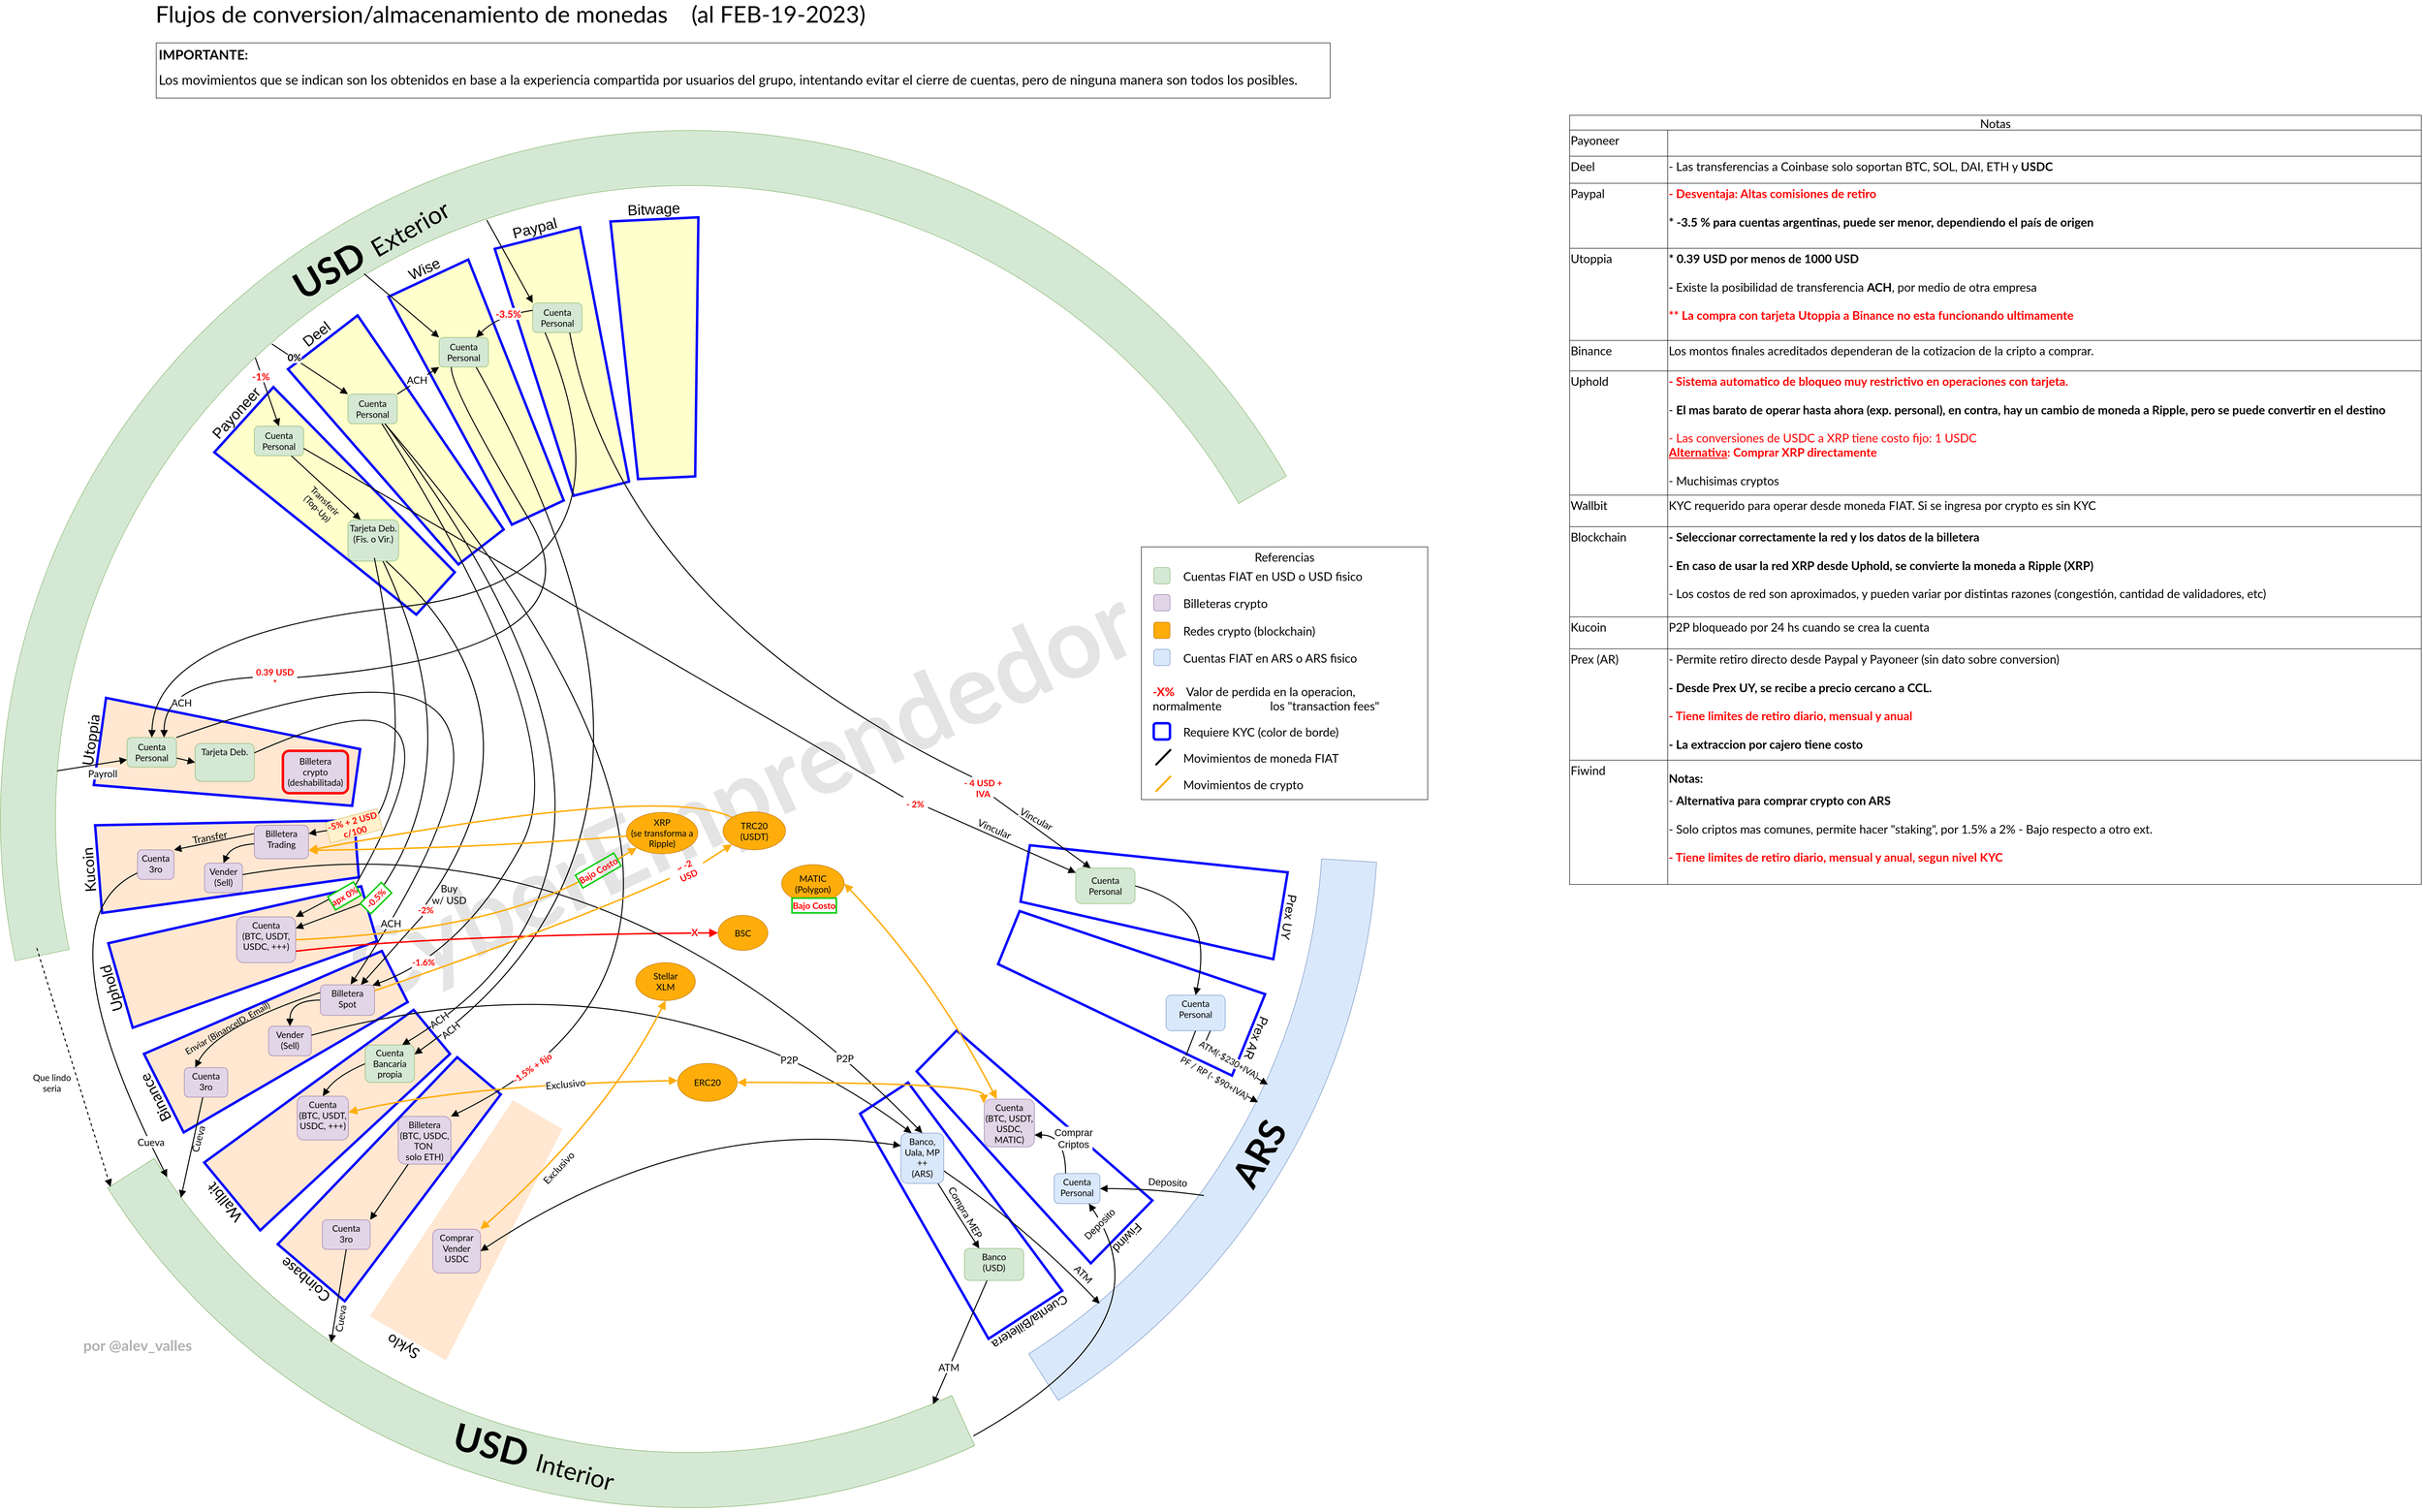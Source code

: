 <mxfile version="20.8.16" type="device"><diagram id="930yrrSZ7CRRkxsYf17R" name="Main"><mxGraphModel dx="2868" dy="1686" grid="0" gridSize="5" guides="1" tooltips="1" connect="1" arrows="1" fold="1" page="0" pageScale="1" pageWidth="850" pageHeight="1100" math="0" shadow="0"><root><mxCell id="0"/><mxCell id="oXg08h0DtL2RBj69b0VJ-4" value="Ayudas" style="locked=1;" parent="0" visible="0"/><mxCell id="oXg08h0DtL2RBj69b0VJ-6" value="" style="ellipse;whiteSpace=wrap;html=1;aspect=fixed;labelBackgroundColor=none;fontFamily=Helvetica;fontSize=20;fillColor=none;strokeWidth=4;" vertex="1" parent="oXg08h0DtL2RBj69b0VJ-4"><mxGeometry x="237.5" y="387.5" width="2850" height="2850" as="geometry"/></mxCell><mxCell id="oXg08h0DtL2RBj69b0VJ-5" value="" style="ellipse;whiteSpace=wrap;html=1;aspect=fixed;labelBackgroundColor=none;fontFamily=Helvetica;fontSize=20;fillColor=none;strokeWidth=4;" vertex="1" parent="oXg08h0DtL2RBj69b0VJ-4"><mxGeometry x="1000" y="1150" width="1325" height="1325" as="geometry"/></mxCell><mxCell id="0LJHbX8xNzlawsBCCHQh-2" value="Coinbase" style="shape=trapezoid;perimeter=trapezoidPerimeter;whiteSpace=wrap;html=1;fixedSize=1;fontSize=25;rotation=-139.6;direction=west;size=31.22;labelPosition=center;verticalLabelPosition=top;align=center;verticalAlign=bottom;fillColor=#FFCC99;labelBackgroundColor=none;movable=1;resizable=1;rotatable=1;deletable=1;editable=1;connectable=1;fontStyle=0;strokeColor=#0000FF;strokeWidth=5;" vertex="1" parent="oXg08h0DtL2RBj69b0VJ-4"><mxGeometry x="-375.996" y="2350.996" width="178.54" height="525" as="geometry"/></mxCell><mxCell id="0LJHbX8xNzlawsBCCHQh-3" value="Wallbit" style="shape=trapezoid;perimeter=trapezoidPerimeter;whiteSpace=wrap;html=1;fixedSize=1;fontSize=25;rotation=-129.5;direction=west;size=31.22;labelPosition=center;verticalLabelPosition=top;align=center;verticalAlign=bottom;fillColor=#FFCC99;labelBackgroundColor=none;movable=1;resizable=1;rotatable=1;deletable=1;editable=1;connectable=1;fontStyle=0;strokeColor=#0000FF;strokeWidth=5;" vertex="1" parent="oXg08h0DtL2RBj69b0VJ-4"><mxGeometry x="-503.996" y="2228.996" width="178.54" height="525" as="geometry"/></mxCell><mxCell id="0LJHbX8xNzlawsBCCHQh-4" value="Binance" style="shape=trapezoid;perimeter=trapezoidPerimeter;whiteSpace=wrap;html=1;fixedSize=1;fontSize=25;rotation=243.2;direction=west;size=31.22;labelPosition=center;verticalLabelPosition=top;align=center;verticalAlign=bottom;fillColor=#FFCC99;labelBackgroundColor=none;fontStyle=0;strokeColor=#0000FF;strokeWidth=5;movable=1;resizable=1;rotatable=1;deletable=1;editable=1;connectable=1;" vertex="1" parent="oXg08h0DtL2RBj69b0VJ-4"><mxGeometry x="-610.996" y="2067.996" width="178.54" height="525" as="geometry"/></mxCell><mxCell id="0LJHbX8xNzlawsBCCHQh-5" value="Uphold" style="shape=trapezoid;perimeter=trapezoidPerimeter;whiteSpace=wrap;html=1;fixedSize=1;fontSize=25;rotation=-106.1;direction=west;size=31.22;labelPosition=center;verticalLabelPosition=top;align=center;verticalAlign=bottom;fillColor=#FFCC99;labelBackgroundColor=none;fontStyle=0;strokeColor=#0000FF;strokeWidth=5;movable=1;resizable=1;rotatable=1;deletable=1;editable=1;connectable=1;" vertex="1" parent="oXg08h0DtL2RBj69b0VJ-4"><mxGeometry x="-680.996" y="1894.996" width="178.54" height="525" as="geometry"/></mxCell><mxCell id="0LJHbX8xNzlawsBCCHQh-6" value="Kucoin" style="shape=trapezoid;perimeter=trapezoidPerimeter;whiteSpace=wrap;html=1;fixedSize=1;fontSize=25;rotation=-94.5;direction=west;size=31.22;labelPosition=center;verticalLabelPosition=top;align=center;verticalAlign=bottom;fillColor=#FFCC99;labelBackgroundColor=none;fontStyle=0;strokeColor=#0000FF;strokeWidth=5;movable=1;resizable=1;rotatable=1;deletable=1;editable=1;connectable=1;" vertex="1" parent="oXg08h0DtL2RBj69b0VJ-4"><mxGeometry x="-715.996" y="1710.996" width="178.54" height="525" as="geometry"/></mxCell><mxCell id="0LJHbX8xNzlawsBCCHQh-7" value="Utoppia" style="shape=trapezoid;perimeter=trapezoidPerimeter;whiteSpace=wrap;html=1;fixedSize=1;fontSize=25;rotation=-82;direction=west;size=31.22;labelPosition=center;verticalLabelPosition=top;align=center;verticalAlign=bottom;fillColor=#FFCC99;labelBackgroundColor=none;fontStyle=0;strokeColor=#0000FF;strokeWidth=5;movable=1;resizable=1;rotatable=1;deletable=1;editable=1;connectable=1;" vertex="1" parent="oXg08h0DtL2RBj69b0VJ-4"><mxGeometry x="-714.996" y="1508.996" width="178.54" height="525" as="geometry"/></mxCell><mxCell id="ji6g3pe4SQoQz32XoHCG-1" value="" style="shape=trapezoid;perimeter=trapezoidPerimeter;whiteSpace=wrap;html=1;fixedSize=1;fontSize=30;rotation=9.8;direction=west;size=31.22;labelPosition=center;verticalLabelPosition=top;align=center;verticalAlign=bottom;fillColor=#FFFFCC;labelBackgroundColor=none;fontStyle=0;strokeColor=#0000FF;strokeWidth=5;movable=1;resizable=1;rotatable=1;deletable=1;editable=1;connectable=1;fontFamily=Lato;fontSource=https%3A%2F%2Ffonts.googleapis.com%2Fcss%3Ffamily%3DLato;" vertex="1" parent="oXg08h0DtL2RBj69b0VJ-4"><mxGeometry x="1717" y="607.5" width="178.54" height="525" as="geometry"/></mxCell><mxCell id="Z5-TlnopEIQrfsnqIGes-23" value="Referencias" style="locked=1;" parent="0"/><mxCell id="hf3bU_u_D2Zq8CO1t4FM-3" value="CyberEmprendedor" style="text;html=1;strokeColor=none;fillColor=none;align=center;verticalAlign=middle;whiteSpace=wrap;rounded=0;fontSize=200;fontStyle=1;fontFamily=Lato;fontSource=https%3A%2F%2Ffonts.googleapis.com%2Fcss%3Ffamily%3DLato;textOpacity=10;rotation=-25;" vertex="1" parent="Z5-TlnopEIQrfsnqIGes-23"><mxGeometry x="546.23" y="1094.26" width="2438.18" height="1341" as="geometry"/></mxCell><mxCell id="hf3bU_u_D2Zq8CO1t4FM-4" value="por @alev_valles" style="text;html=1;strokeColor=none;fillColor=none;align=left;verticalAlign=middle;whiteSpace=wrap;rounded=0;fontSize=30;fontStyle=1;fontFamily=Lato;fontSource=https%3A%2F%2Ffonts.googleapis.com%2Fcss%3Ffamily%3DLato;textOpacity=30;rotation=0;" vertex="1" parent="Z5-TlnopEIQrfsnqIGes-23"><mxGeometry x="431" y="2842" width="243" height="83" as="geometry"/></mxCell><mxCell id="qn7c5RT-aKWLJiJ_2Hxg-13" value="" style="group" vertex="1" connectable="0" parent="Z5-TlnopEIQrfsnqIGes-23"><mxGeometry x="2580" y="1265" width="581" height="513" as="geometry"/></mxCell><mxCell id="Z5-TlnopEIQrfsnqIGes-25" value="Referencias" style="rounded=0;whiteSpace=wrap;html=1;labelBorderColor=none;strokeWidth=1;fontFamily=Lato;fontSource=https%3A%2F%2Ffonts.googleapis.com%2Fcss%3Ffamily%3DLato;fontSize=24;verticalAlign=top;shadow=0;labelBackgroundColor=none;container=0;" vertex="1" parent="qn7c5RT-aKWLJiJ_2Hxg-13"><mxGeometry width="581" height="513" as="geometry"/></mxCell><mxCell id="Z5-TlnopEIQrfsnqIGes-26" value="&lt;div style=&quot;font-size: 18px;&quot;&gt;&lt;br&gt;&lt;/div&gt;" style="rounded=1;whiteSpace=wrap;html=1;shadow=0;labelBackgroundColor=none;strokeWidth=1;fontFamily=Lato;fontSize=18;align=center;fontSource=https%3A%2F%2Ffonts.googleapis.com%2Fcss%3Ffamily%3DLato;fillColor=#d5e8d4;strokeColor=#82b366;container=0;" vertex="1" parent="qn7c5RT-aKWLJiJ_2Hxg-13"><mxGeometry x="25" y="42" width="33" height="33" as="geometry"/></mxCell><mxCell id="Z5-TlnopEIQrfsnqIGes-27" value="&lt;div style=&quot;font-size: 18px;&quot;&gt;&lt;br&gt;&lt;/div&gt;" style="rounded=1;whiteSpace=wrap;html=1;shadow=0;labelBackgroundColor=none;strokeWidth=1;fontFamily=Lato;fontSize=18;align=center;fontSource=https%3A%2F%2Ffonts.googleapis.com%2Fcss%3Ffamily%3DLato;fillColor=#e1d5e7;strokeColor=#9673a6;container=0;" vertex="1" parent="qn7c5RT-aKWLJiJ_2Hxg-13"><mxGeometry x="25" y="97" width="33" height="33" as="geometry"/></mxCell><mxCell id="Z5-TlnopEIQrfsnqIGes-28" value="" style="whiteSpace=wrap;html=1;fontSize=18;fontFamily=Lato;verticalAlign=top;fillColor=#FFAD0B;strokeColor=#BD7000;rounded=1;shadow=0;labelBackgroundColor=none;strokeWidth=1;fontSource=https%3A%2F%2Ffonts.googleapis.com%2Fcss%3Ffamily%3DLato;fontColor=#000000;container=0;" vertex="1" parent="qn7c5RT-aKWLJiJ_2Hxg-13"><mxGeometry x="25" y="153" width="33" height="33" as="geometry"/></mxCell><mxCell id="Z5-TlnopEIQrfsnqIGes-29" value="" style="whiteSpace=wrap;html=1;fontSize=18;fontFamily=Lato;verticalAlign=top;rounded=1;shadow=0;labelBackgroundColor=none;strokeWidth=1;fontSource=https%3A%2F%2Ffonts.googleapis.com%2Fcss%3Ffamily%3DLato;fillColor=#dae8fc;strokeColor=#6c8ebf;container=0;" vertex="1" parent="qn7c5RT-aKWLJiJ_2Hxg-13"><mxGeometry x="25" y="208" width="33" height="33" as="geometry"/></mxCell><mxCell id="Z5-TlnopEIQrfsnqIGes-30" value="Cuentas FIAT en USD o USD fisico" style="text;html=1;strokeColor=none;fillColor=none;align=left;verticalAlign=middle;whiteSpace=wrap;rounded=0;fontSize=24;fontFamily=Lato;fontColor=default;container=0;fontSource=https%3A%2F%2Ffonts.googleapis.com%2Fcss%3Ffamily%3DLato;" vertex="1" parent="qn7c5RT-aKWLJiJ_2Hxg-13"><mxGeometry x="83" y="45" width="371" height="30" as="geometry"/></mxCell><mxCell id="Z5-TlnopEIQrfsnqIGes-31" value="Billeteras crypto" style="text;html=1;strokeColor=none;fillColor=none;align=left;verticalAlign=middle;whiteSpace=wrap;rounded=0;fontSize=24;fontFamily=Lato;fontColor=default;container=0;fontSource=https%3A%2F%2Ffonts.googleapis.com%2Fcss%3Ffamily%3DLato;" vertex="1" parent="qn7c5RT-aKWLJiJ_2Hxg-13"><mxGeometry x="83" y="100" width="371" height="30" as="geometry"/></mxCell><mxCell id="Z5-TlnopEIQrfsnqIGes-32" value="Redes crypto (blockchain)" style="text;html=1;strokeColor=none;fillColor=none;align=left;verticalAlign=middle;whiteSpace=wrap;rounded=0;fontSize=24;fontFamily=Lato;fontColor=default;container=0;fontSource=https%3A%2F%2Ffonts.googleapis.com%2Fcss%3Ffamily%3DLato;" vertex="1" parent="qn7c5RT-aKWLJiJ_2Hxg-13"><mxGeometry x="83" y="156" width="371" height="30" as="geometry"/></mxCell><mxCell id="Z5-TlnopEIQrfsnqIGes-33" value="Cuentas FIAT en ARS o ARS fisico" style="text;html=1;strokeColor=none;fillColor=none;align=left;verticalAlign=middle;whiteSpace=wrap;rounded=0;fontSize=24;fontFamily=Lato;fontColor=default;container=0;fontSource=https%3A%2F%2Ffonts.googleapis.com%2Fcss%3Ffamily%3DLato;" vertex="1" parent="qn7c5RT-aKWLJiJ_2Hxg-13"><mxGeometry x="83" y="211" width="371" height="30" as="geometry"/></mxCell><mxCell id="Z5-TlnopEIQrfsnqIGes-34" value="&lt;font color=&quot;#ff0000&quot;&gt;&lt;b&gt;-X%&lt;/b&gt;&lt;/font&gt;&amp;nbsp; &amp;nbsp; Valor de perdida en la operacion, normalmente&amp;nbsp; &amp;nbsp; &amp;nbsp; &amp;nbsp; &amp;nbsp; &amp;nbsp; &amp;nbsp; &amp;nbsp; los &quot;transaction fees&quot;" style="text;html=1;strokeColor=none;fillColor=none;align=left;verticalAlign=middle;whiteSpace=wrap;rounded=0;fontSize=24;fontFamily=Lato;fontColor=default;container=0;fontSource=https%3A%2F%2Ffonts.googleapis.com%2Fcss%3Ffamily%3DLato;" vertex="1" parent="qn7c5RT-aKWLJiJ_2Hxg-13"><mxGeometry x="21" y="266" width="560" height="83" as="geometry"/></mxCell><mxCell id="Z5-TlnopEIQrfsnqIGes-35" value="" style="whiteSpace=wrap;html=1;fontSize=25;fontFamily=Helvetica;verticalAlign=bottom;rounded=1;shadow=0;labelBackgroundColor=none;strokeWidth=5;fontSource=https%3A%2F%2Ffonts.googleapis.com%2Fcss%3Ffamily%3DLato;fillColor=none;strokeColor=#0000FF;container=0;fontStyle=0;" vertex="1" parent="qn7c5RT-aKWLJiJ_2Hxg-13"><mxGeometry x="25" y="358" width="33" height="33" as="geometry"/></mxCell><mxCell id="Z5-TlnopEIQrfsnqIGes-36" value="Requiere KYC (color de borde)" style="text;html=1;strokeColor=none;fillColor=none;align=left;verticalAlign=middle;whiteSpace=wrap;rounded=0;fontSize=24;fontFamily=Lato;fontColor=default;container=0;fontSource=https%3A%2F%2Ffonts.googleapis.com%2Fcss%3Ffamily%3DLato;" vertex="1" parent="qn7c5RT-aKWLJiJ_2Hxg-13"><mxGeometry x="83" y="361" width="371" height="30" as="geometry"/></mxCell><mxCell id="qn7c5RT-aKWLJiJ_2Hxg-8" value="" style="endArrow=none;html=1;rounded=0;labelBackgroundColor=default;strokeColor=default;strokeWidth=4;fontFamily=Lato;fontSource=https%3A%2F%2Ffonts.googleapis.com%2Fcss%3Ffamily%3DLato;fontSize=20;fontColor=default;startSize=10;endSize=10;shape=connector;curved=1;elbow=vertical;" edge="1" parent="qn7c5RT-aKWLJiJ_2Hxg-13"><mxGeometry width="50" height="50" relative="1" as="geometry"><mxPoint x="29" y="443" as="sourcePoint"/><mxPoint x="60" y="411" as="targetPoint"/></mxGeometry></mxCell><mxCell id="qn7c5RT-aKWLJiJ_2Hxg-10" value="Movimientos de moneda FIAT" style="text;html=1;strokeColor=none;fillColor=none;align=left;verticalAlign=middle;whiteSpace=wrap;rounded=0;fontSize=24;fontFamily=Lato;fontColor=default;container=0;fontSource=https%3A%2F%2Ffonts.googleapis.com%2Fcss%3Ffamily%3DLato;" vertex="1" parent="qn7c5RT-aKWLJiJ_2Hxg-13"><mxGeometry x="83" y="414" width="371" height="30" as="geometry"/></mxCell><mxCell id="qn7c5RT-aKWLJiJ_2Hxg-11" value="" style="endArrow=none;html=1;rounded=0;labelBackgroundColor=default;strokeColor=#FFAD0B;strokeWidth=4;fontFamily=Lato;fontSource=https%3A%2F%2Ffonts.googleapis.com%2Fcss%3Ffamily%3DLato;fontSize=20;fontColor=default;startSize=10;endSize=10;shape=connector;curved=1;elbow=vertical;" edge="1" parent="qn7c5RT-aKWLJiJ_2Hxg-13"><mxGeometry width="50" height="50" relative="1" as="geometry"><mxPoint x="29" y="497" as="sourcePoint"/><mxPoint x="60" y="465" as="targetPoint"/></mxGeometry></mxCell><mxCell id="qn7c5RT-aKWLJiJ_2Hxg-12" value="Movimientos de crypto" style="text;html=1;strokeColor=none;fillColor=none;align=left;verticalAlign=middle;whiteSpace=wrap;rounded=0;fontSize=24;fontFamily=Lato;fontColor=default;container=0;fontSource=https%3A%2F%2Ffonts.googleapis.com%2Fcss%3Ffamily%3DLato;" vertex="1" parent="qn7c5RT-aKWLJiJ_2Hxg-13"><mxGeometry x="83" y="468" width="371" height="30" as="geometry"/></mxCell><mxCell id="F0iigxHktYMMys9Kncfq-3" value="Arcs" style="locked=1;" parent="0"/><mxCell id="F0iigxHktYMMys9Kncfq-4" value="" style="verticalLabelPosition=bottom;verticalAlign=top;html=1;shape=mxgraph.basic.partConcEllipse;fillColor=#d5e8d4;strokeColor=#82b366;startAngle=0.717;endAngle=0.167;arcWidth=0.08;fontSize=18;aspect=fixed;fontFamily=Lato;fontSource=https%3A%2F%2Ffonts.googleapis.com%2Fcss%3Ffamily%3DLato;" vertex="1" parent="F0iigxHktYMMys9Kncfq-3"><mxGeometry x="265" y="420" width="2795" height="2795" as="geometry"/></mxCell><mxCell id="F0iigxHktYMMys9Kncfq-6" value="&lt;font style=&quot;font-size: 75px;&quot;&gt;&lt;b&gt;USD&lt;/b&gt;&lt;/font&gt; &lt;font style=&quot;font-size: 50px;&quot;&gt;Exterior&lt;/font&gt;" style="text;html=1;strokeColor=none;fillColor=none;align=center;verticalAlign=middle;whiteSpace=wrap;rounded=0;fontSize=80;fontFamily=Lato;fontSource=https%3A%2F%2Ffonts.googleapis.com%2Fcss%3Ffamily%3DLato;rotation=-30;" vertex="1" parent="F0iigxHktYMMys9Kncfq-3"><mxGeometry x="754" y="601" width="520" height="100" as="geometry"/></mxCell><mxCell id="Bx3DKuzHPwJ3SSUlfm7P-8" value="Arcs USD Int" style="locked=1;" parent="0"/><mxCell id="Bx3DKuzHPwJ3SSUlfm7P-9" value="" style="verticalLabelPosition=bottom;verticalAlign=top;html=1;shape=mxgraph.basic.partConcEllipse;fillColor=#d5e8d4;strokeColor=#82b366;startAngle=0.682;endAngle=0.91;arcWidth=0.08;fontSize=18;aspect=fixed;fontFamily=Lato;fontSource=https%3A%2F%2Ffonts.googleapis.com%2Fcss%3Ffamily%3DLato;rotation=-90;" vertex="1" parent="Bx3DKuzHPwJ3SSUlfm7P-8"><mxGeometry x="265" y="420" width="2795" height="2795" as="geometry"/></mxCell><mxCell id="fzF9vJ69wnNcNbHYlZZ8-2" value="Arc ARS" style="locked=1;" parent="0"/><mxCell id="fzF9vJ69wnNcNbHYlZZ8-3" value="" style="verticalLabelPosition=bottom;verticalAlign=top;html=1;shape=mxgraph.basic.partConcEllipse;fillColor=#dae8fc;strokeColor=#6c8ebf;startAngle=0.76;endAngle=0.91;arcWidth=0.08;fontSize=18;aspect=fixed;fontFamily=Lato;fontSource=https%3A%2F%2Ffonts.googleapis.com%2Fcss%3Ffamily%3DLato;rotation=-90;direction=north;" vertex="1" parent="fzF9vJ69wnNcNbHYlZZ8-2"><mxGeometry x="265" y="420" width="2795" height="2795" as="geometry"/></mxCell><mxCell id="fzF9vJ69wnNcNbHYlZZ8-4" value="" style="verticalLabelPosition=bottom;verticalAlign=top;html=1;shape=mxgraph.basic.partConcEllipse;fillColor=#d5e8d4;strokeColor=#82b366;startAngle=0.682;endAngle=0.91;arcWidth=0.08;fontSize=18;aspect=fixed;fontFamily=Lato;fontSource=https%3A%2F%2Ffonts.googleapis.com%2Fcss%3Ffamily%3DLato;rotation=-90;" vertex="1" parent="fzF9vJ69wnNcNbHYlZZ8-2"><mxGeometry x="265" y="420" width="2795" height="2795" as="geometry"/></mxCell><mxCell id="fzF9vJ69wnNcNbHYlZZ8-5" value="&lt;span style=&quot;font-size: 75px;&quot;&gt;&lt;b&gt;ARS&lt;/b&gt;&lt;/span&gt;" style="text;html=1;strokeColor=none;fillColor=none;align=center;verticalAlign=middle;whiteSpace=wrap;rounded=0;fontSize=80;fontFamily=Lato;fontSource=https%3A%2F%2Ffonts.googleapis.com%2Fcss%3Ffamily%3DLato;rotation=-60;" vertex="1" parent="fzF9vJ69wnNcNbHYlZZ8-2"><mxGeometry x="2555" y="2444" width="520" height="100" as="geometry"/></mxCell><mxCell id="1" style="" parent="0"/><mxCell id="uRZ_hd-uQK9-mOTQfLer-7" value="Coinbase" style="shape=trapezoid;perimeter=trapezoidPerimeter;whiteSpace=wrap;html=1;fixedSize=1;fontSize=30;rotation=-139.6;direction=west;size=31.22;labelPosition=center;verticalLabelPosition=top;align=center;verticalAlign=bottom;fillColor=#FFE7D1;labelBackgroundColor=none;movable=1;resizable=1;rotatable=1;deletable=1;editable=1;connectable=1;fontStyle=0;strokeColor=#0000FF;strokeWidth=5;fontFamily=Lato;fontSource=https%3A%2F%2Ffonts.googleapis.com%2Fcss%3Ffamily%3DLato;" vertex="1" parent="1"><mxGeometry x="976.464" y="2275.996" width="178.54" height="525" as="geometry"/></mxCell><mxCell id="uRZ_hd-uQK9-mOTQfLer-8" value="Wallbit" style="shape=trapezoid;perimeter=trapezoidPerimeter;whiteSpace=wrap;html=1;fixedSize=1;fontSize=30;rotation=-129.5;direction=west;size=31.22;labelPosition=center;verticalLabelPosition=top;align=center;verticalAlign=bottom;fillColor=#FFE7D1;labelBackgroundColor=none;movable=1;resizable=1;rotatable=1;deletable=1;editable=1;connectable=1;fontStyle=0;strokeColor=#0000FF;strokeWidth=5;fontFamily=Lato;fontSource=https%3A%2F%2Ffonts.googleapis.com%2Fcss%3Ffamily%3DLato;" vertex="1" parent="1"><mxGeometry x="848.464" y="2153.996" width="178.54" height="525" as="geometry"/></mxCell><mxCell id="uRZ_hd-uQK9-mOTQfLer-9" value="Binance" style="shape=trapezoid;perimeter=trapezoidPerimeter;whiteSpace=wrap;html=1;fixedSize=1;fontSize=30;rotation=243.2;direction=west;size=31.22;labelPosition=center;verticalLabelPosition=top;align=center;verticalAlign=bottom;fillColor=#FFE7D1;labelBackgroundColor=none;fontStyle=0;strokeColor=#0000FF;strokeWidth=5;movable=1;resizable=1;rotatable=1;deletable=1;editable=1;connectable=1;fontFamily=Lato;fontSource=https%3A%2F%2Ffonts.googleapis.com%2Fcss%3Ffamily%3DLato;" vertex="1" parent="1"><mxGeometry x="741.464" y="1992.996" width="178.54" height="525" as="geometry"/></mxCell><mxCell id="uRZ_hd-uQK9-mOTQfLer-10" value="Uphold" style="shape=trapezoid;perimeter=trapezoidPerimeter;whiteSpace=wrap;html=1;fixedSize=1;fontSize=30;rotation=-106.1;direction=west;size=31.22;labelPosition=center;verticalLabelPosition=top;align=center;verticalAlign=bottom;fillColor=#FFE7D1;labelBackgroundColor=none;fontStyle=0;strokeColor=#0000FF;strokeWidth=5;movable=1;resizable=1;rotatable=1;deletable=1;editable=1;connectable=1;fontFamily=Lato;fontSource=https%3A%2F%2Ffonts.googleapis.com%2Fcss%3Ffamily%3DLato;" vertex="1" parent="1"><mxGeometry x="671.464" y="1819.996" width="178.54" height="525" as="geometry"/></mxCell><mxCell id="uRZ_hd-uQK9-mOTQfLer-11" value="Kucoin" style="shape=trapezoid;perimeter=trapezoidPerimeter;whiteSpace=wrap;html=1;fixedSize=1;fontSize=30;rotation=-94.5;direction=west;size=31.22;labelPosition=center;verticalLabelPosition=top;align=center;verticalAlign=bottom;fillColor=#FFE7D1;labelBackgroundColor=none;fontStyle=0;strokeColor=#0000FF;strokeWidth=5;movable=1;resizable=1;rotatable=1;deletable=1;editable=1;connectable=1;fontFamily=Lato;fontSource=https%3A%2F%2Ffonts.googleapis.com%2Fcss%3Ffamily%3DLato;" vertex="1" parent="1"><mxGeometry x="636.464" y="1635.996" width="178.54" height="525" as="geometry"/></mxCell><mxCell id="uRZ_hd-uQK9-mOTQfLer-12" value="Utoppia" style="shape=trapezoid;perimeter=trapezoidPerimeter;whiteSpace=wrap;html=1;fixedSize=1;fontSize=30;rotation=-82;direction=west;size=31.22;labelPosition=center;verticalLabelPosition=top;align=center;verticalAlign=bottom;fillColor=#FFE7D1;labelBackgroundColor=none;fontStyle=0;strokeColor=#0000FF;strokeWidth=5;movable=1;resizable=1;rotatable=1;deletable=1;editable=1;connectable=1;fontFamily=Lato;fontSource=https%3A%2F%2Ffonts.googleapis.com%2Fcss%3Ffamily%3DLato;" vertex="1" parent="1"><mxGeometry x="637.464" y="1433.996" width="178.54" height="525" as="geometry"/></mxCell><mxCell id="GqLp2Sgg_9-A90O3AZ4Z-2" value="Payoneer" style="shape=trapezoid;perimeter=trapezoidPerimeter;whiteSpace=wrap;html=1;fixedSize=1;fontSize=30;rotation=-47.8;direction=west;size=31.22;labelPosition=center;verticalLabelPosition=top;align=center;verticalAlign=bottom;fillColor=#FFFFCC;labelBackgroundColor=none;movable=0;resizable=0;rotatable=0;deletable=0;editable=0;connectable=0;fontStyle=0;strokeColor=#0000FF;strokeWidth=5;" vertex="1" parent="1"><mxGeometry x="864.02" y="920.74" width="178.54" height="525" as="geometry"/></mxCell><mxCell id="fItOZy9dYrFqX1Izl5-k-1" value="&lt;div style=&quot;font-size: 18px;&quot;&gt;&lt;br&gt;&lt;/div&gt;" style="edgeLabel;html=1;align=center;verticalAlign=middle;resizable=0;points=[];fontSize=18;fontFamily=Lato;fontSource=https%3A%2F%2Ffonts.googleapis.com%2Fcss%3Ffamily%3DLato;" vertex="1" connectable="0" parent="1"><mxGeometry x="1060" y="983.923" as="geometry"/></mxCell><mxCell id="fItOZy9dYrFqX1Izl5-k-9" style="edgeStyle=none;rounded=0;orthogonalLoop=1;jettySize=auto;html=1;exitX=0.75;exitY=1;exitDx=0;exitDy=0;strokeWidth=2;fontSize=20;fontColor=default;endArrow=block;endFill=1;elbow=vertical;entryX=0.25;entryY=0;entryDx=0;entryDy=0;endSize=10;startSize=10;fontFamily=Lato;fontSource=https%3A%2F%2Ffonts.googleapis.com%2Fcss%3Ffamily%3DLato;" edge="1" parent="1" source="fItOZy9dYrFqX1Izl5-k-2" target="fItOZy9dYrFqX1Izl5-k-3"><mxGeometry relative="1" as="geometry"><mxPoint x="900.0" y="1150" as="targetPoint"/></mxGeometry></mxCell><mxCell id="fItOZy9dYrFqX1Izl5-k-10" value="&lt;div style=&quot;border-color: var(--border-color); color: rgb(0, 0, 0); font-size: 18px;&quot;&gt;Transferir&lt;/div&gt;&lt;div style=&quot;border-color: var(--border-color); color: rgb(0, 0, 0); font-size: 18px;&quot;&gt;(Top-Up)&lt;/div&gt;" style="edgeLabel;html=1;align=center;verticalAlign=middle;resizable=0;points=[];fontSize=20;fontColor=#FF0000;labelBackgroundColor=none;fontFamily=Lato;fontSource=https%3A%2F%2Ffonts.googleapis.com%2Fcss%3Ffamily%3DLato;rotation=45;" vertex="1" connectable="0" parent="fItOZy9dYrFqX1Izl5-k-9"><mxGeometry x="0.157" relative="1" as="geometry"><mxPoint x="-21" y="23" as="offset"/></mxGeometry></mxCell><mxCell id="fItOZy9dYrFqX1Izl5-k-2" value="&lt;div style=&quot;font-size: 18px;&quot;&gt;Cuenta&lt;/div&gt;&lt;div style=&quot;font-size: 18px;&quot;&gt;Personal&lt;br style=&quot;font-size: 18px;&quot;&gt;&lt;/div&gt;" style="rounded=1;whiteSpace=wrap;html=1;shadow=0;labelBackgroundColor=none;strokeWidth=1;fontFamily=Lato;fontSize=18;align=center;fontSource=https%3A%2F%2Ffonts.googleapis.com%2Fcss%3Ffamily%3DLato;fillColor=#d5e8d4;strokeColor=#82b366;" vertex="1" parent="1"><mxGeometry x="780" y="1020" width="100" height="60" as="geometry"/></mxCell><mxCell id="fItOZy9dYrFqX1Izl5-k-8" value="" style="group;rotation=0;fontFamily=Lato;fontSource=https%3A%2F%2Ffonts.googleapis.com%2Fcss%3Ffamily%3DLato;" vertex="1" connectable="0" parent="1"><mxGeometry x="970" y="1210" width="103" height="84" as="geometry"/></mxCell><mxCell id="D5fsJmiZF_JZM_7uDV2M-2" value="" style="group" vertex="1" connectable="0" parent="fItOZy9dYrFqX1Izl5-k-8"><mxGeometry width="103" height="84" as="geometry"/></mxCell><mxCell id="fItOZy9dYrFqX1Izl5-k-3" value="&lt;div style=&quot;font-size: 18px;&quot;&gt;Tarjeta Deb.&lt;br style=&quot;font-size: 18px;&quot;&gt;&lt;/div&gt;&lt;div style=&quot;font-size: 18px;&quot;&gt;(Fis. o Vir.)&lt;br style=&quot;font-size: 18px;&quot;&gt;&lt;/div&gt;" style="whiteSpace=wrap;html=1;fontSize=18;fontFamily=Lato;rounded=1;shadow=0;labelBackgroundColor=none;strokeWidth=1;fontSource=https%3A%2F%2Ffonts.googleapis.com%2Fcss%3Ffamily%3DLato;verticalAlign=top;fillColor=#d5e8d4;strokeColor=#82b366;rotation=0;" vertex="1" parent="D5fsJmiZF_JZM_7uDV2M-2"><mxGeometry width="103" height="84" as="geometry"/></mxCell><mxCell id="fItOZy9dYrFqX1Izl5-k-4" value="" style="shape=image;html=1;verticalAlign=top;verticalLabelPosition=bottom;labelBackgroundColor=#ffffff;imageAspect=0;aspect=fixed;image=https://cdn0.iconfinder.com/data/icons/credit-card-debit-card-payment-PNG/80/Mastercard-Curved.png;strokeColor=#CCCCCC;fontFamily=Lato;fontSource=https%3A%2F%2Ffonts.googleapis.com%2Fcss%3Ffamily%3DLato;fontSize=14;rotation=0;" vertex="1" parent="D5fsJmiZF_JZM_7uDV2M-2"><mxGeometry x="34.333" y="45.379" width="32.044" height="32.044" as="geometry"/></mxCell><mxCell id="DAe_5syYyHhIvuZ9S8BF-1" value="Deel" style="shape=trapezoid;perimeter=trapezoidPerimeter;whiteSpace=wrap;html=1;fixedSize=1;fontSize=30;rotation=-37.7;direction=west;size=31.22;labelPosition=center;verticalLabelPosition=top;align=center;verticalAlign=bottom;fillColor=#FFFFCC;labelBackgroundColor=none;movable=0;resizable=0;rotatable=0;deletable=0;editable=0;connectable=0;fontStyle=0;strokeColor=#0000FF;strokeWidth=5;" vertex="1" parent="1"><mxGeometry x="990.21" y="795" width="178.54" height="525" as="geometry"/></mxCell><mxCell id="UKWf8u9FyLIP_JtJ0n7_-1" style="edgeStyle=none;shape=connector;curved=1;rounded=0;orthogonalLoop=1;jettySize=auto;html=1;exitX=0.75;exitY=1;exitDx=0;exitDy=0;entryX=0.75;entryY=0;entryDx=0;entryDy=0;labelBackgroundColor=default;strokeColor=default;strokeWidth=2;fontFamily=Lato;fontSource=https%3A%2F%2Ffonts.googleapis.com%2Fcss%3Ffamily%3DLato;fontSize=20;fontColor=default;startArrow=none;startFill=0;endArrow=block;endFill=1;startSize=10;endSize=10;elbow=vertical;" edge="1" parent="1" source="DAe_5syYyHhIvuZ9S8BF-2" target="vePj9uHJSQdzi5xtYrgN-1"><mxGeometry relative="1" as="geometry"><Array as="points"><mxPoint x="1711" y="1895"/></Array></mxGeometry></mxCell><mxCell id="UKWf8u9FyLIP_JtJ0n7_-4" value="ACH" style="edgeLabel;html=1;align=center;verticalAlign=middle;resizable=0;points=[];fontSize=20;fontFamily=Lato;fontColor=default;rotation=-35.9;" vertex="1" connectable="0" parent="UKWf8u9FyLIP_JtJ0n7_-1"><mxGeometry x="0.902" y="-6" relative="1" as="geometry"><mxPoint as="offset"/></mxGeometry></mxCell><mxCell id="DAe_5syYyHhIvuZ9S8BF-2" value="&lt;div style=&quot;font-size: 18px;&quot;&gt;Cuenta&lt;/div&gt;&lt;div style=&quot;font-size: 18px;&quot;&gt;Personal&lt;br style=&quot;font-size: 18px;&quot;&gt;&lt;/div&gt;" style="rounded=1;whiteSpace=wrap;html=1;shadow=0;labelBackgroundColor=none;strokeWidth=1;fontFamily=Lato;fontSize=18;align=center;fontSource=https%3A%2F%2Ffonts.googleapis.com%2Fcss%3Ffamily%3DLato;fillColor=#d5e8d4;strokeColor=#82b366;" vertex="1" parent="1"><mxGeometry x="970" y="955" width="100" height="60" as="geometry"/></mxCell><mxCell id="fItOZy9dYrFqX1Izl5-k-6" style="rounded=0;orthogonalLoop=1;jettySize=auto;html=1;exitX=0.185;exitY=0.165;exitDx=0;exitDy=0;entryX=0.5;entryY=0;entryDx=0;entryDy=0;fontSize=20;endArrow=block;endFill=1;elbow=vertical;strokeWidth=2;exitPerimeter=0;endSize=10;startSize=10;fontFamily=Lato;fontSource=https%3A%2F%2Ffonts.googleapis.com%2Fcss%3Ffamily%3DLato;" edge="1" parent="1" source="F0iigxHktYMMys9Kncfq-4" target="fItOZy9dYrFqX1Izl5-k-2"><mxGeometry relative="1" as="geometry"/></mxCell><mxCell id="fItOZy9dYrFqX1Izl5-k-7" value="-1%" style="edgeLabel;html=1;align=center;verticalAlign=middle;resizable=0;points=[];fontSize=20;fontStyle=1;fontColor=#FF0000;fontFamily=Lato;fontSource=https%3A%2F%2Ffonts.googleapis.com%2Fcss%3Ffamily%3DLato;" vertex="1" connectable="0" parent="fItOZy9dYrFqX1Izl5-k-6"><mxGeometry x="-0.359" y="-2" relative="1" as="geometry"><mxPoint x="-3" y="-9" as="offset"/></mxGeometry></mxCell><mxCell id="EHVuW_M11DeCSYYi5xyv-1" style="rounded=0;orthogonalLoop=1;jettySize=auto;html=1;entryX=0;entryY=0;entryDx=0;entryDy=0;fontSize=20;endArrow=block;endFill=1;elbow=vertical;strokeWidth=2;exitX=0.197;exitY=0.155;exitDx=0;exitDy=0;exitPerimeter=0;fontFamily=Lato;fillColor=#d5e8d4;strokeColor=default;fontColor=default;shadow=0;labelBackgroundColor=default;fontSource=https%3A%2F%2Ffonts.googleapis.com%2Fcss%3Ffamily%3DLato;endSize=10;startSize=10;" edge="1" parent="1" source="F0iigxHktYMMys9Kncfq-4" target="DAe_5syYyHhIvuZ9S8BF-2"><mxGeometry relative="1" as="geometry"><mxPoint x="876" y="820" as="sourcePoint"/><mxPoint x="918" y="960.0" as="targetPoint"/></mxGeometry></mxCell><mxCell id="EHVuW_M11DeCSYYi5xyv-2" value="0%" style="edgeLabel;html=1;align=center;verticalAlign=middle;resizable=0;points=[];fontSize=20;fontStyle=1;fontColor=default;fontFamily=Lato;fontSource=https%3A%2F%2Ffonts.googleapis.com%2Fcss%3Ffamily%3DLato;" vertex="1" connectable="0" parent="EHVuW_M11DeCSYYi5xyv-1"><mxGeometry x="-0.359" y="-2" relative="1" as="geometry"><mxPoint x="-3" y="-9" as="offset"/></mxGeometry></mxCell><mxCell id="csArGm7_fpssWuncdLIr-1" value="Wise" style="shape=trapezoid;perimeter=trapezoidPerimeter;whiteSpace=wrap;html=1;fixedSize=1;fontSize=30;rotation=335;direction=west;size=31.22;labelPosition=center;verticalLabelPosition=top;align=center;verticalAlign=bottom;fillColor=#FFFFCC;labelBackgroundColor=none;fontStyle=0;strokeColor=#0000FF;strokeWidth=5;movable=0;resizable=0;rotatable=0;deletable=0;editable=0;connectable=0;" vertex="1" parent="1"><mxGeometry x="1155" y="695" width="178.54" height="525" as="geometry"/></mxCell><mxCell id="oXg08h0DtL2RBj69b0VJ-1" value="Paypal" style="shape=trapezoid;perimeter=trapezoidPerimeter;whiteSpace=wrap;html=1;fixedSize=1;fontSize=30;rotation=-14.3;direction=west;size=31.22;labelPosition=center;verticalLabelPosition=top;align=center;verticalAlign=bottom;fillColor=#FFFFCC;labelBackgroundColor=none;fontStyle=0;strokeColor=#0000FF;strokeWidth=5;movable=0;resizable=0;rotatable=0;deletable=0;editable=0;connectable=0;" vertex="1" parent="1"><mxGeometry x="1330" y="630" width="178.54" height="525" as="geometry"/></mxCell><mxCell id="K342sy4bY8h2Ngm8oMiw-1" value="Bitwage" style="shape=trapezoid;perimeter=trapezoidPerimeter;whiteSpace=wrap;html=1;fixedSize=1;fontSize=30;rotation=-2.7;direction=west;size=31.22;labelPosition=center;verticalLabelPosition=top;align=center;verticalAlign=bottom;fillColor=#FFFFCC;labelBackgroundColor=none;fontStyle=0;strokeColor=#0000FF;strokeWidth=5;movable=0;resizable=0;rotatable=0;deletable=0;editable=0;connectable=0;" vertex="1" parent="1"><mxGeometry x="1515" y="600" width="178.54" height="525" as="geometry"/></mxCell><mxCell id="CzLPCmSRvhOWIy06Zg18-1" style="edgeStyle=none;shape=connector;curved=1;rounded=0;orthogonalLoop=1;jettySize=auto;html=1;exitX=0.264;exitY=0.104;exitDx=0;exitDy=0;entryX=0;entryY=0;entryDx=0;entryDy=0;labelBackgroundColor=default;strokeColor=default;strokeWidth=2;fontFamily=Lato;fontSize=20;fontColor=#FF0000;endArrow=block;endFill=1;startSize=10;endSize=10;elbow=vertical;exitPerimeter=0;fontSource=https%3A%2F%2Ffonts.googleapis.com%2Fcss%3Ffamily%3DLato;" edge="1" parent="1" source="F0iigxHktYMMys9Kncfq-4" target="-gCrw3F_n-45M_GKq6-B-1"><mxGeometry relative="1" as="geometry"/></mxCell><mxCell id="UKWf8u9FyLIP_JtJ0n7_-2" style="edgeStyle=none;shape=connector;curved=1;rounded=0;orthogonalLoop=1;jettySize=auto;html=1;exitX=0.75;exitY=1;exitDx=0;exitDy=0;entryX=1;entryY=0.25;entryDx=0;entryDy=0;labelBackgroundColor=default;strokeColor=default;strokeWidth=2;fontFamily=Lato;fontSource=https%3A%2F%2Ffonts.googleapis.com%2Fcss%3Ffamily%3DLato;fontSize=20;fontColor=default;startArrow=none;startFill=0;endArrow=block;endFill=1;startSize=10;endSize=10;elbow=vertical;" edge="1" parent="1" source="-gCrw3F_n-45M_GKq6-B-1" target="vePj9uHJSQdzi5xtYrgN-1"><mxGeometry relative="1" as="geometry"><Array as="points"><mxPoint x="1758" y="1835"/></Array></mxGeometry></mxCell><mxCell id="UKWf8u9FyLIP_JtJ0n7_-3" value="ACH" style="edgeLabel;html=1;align=center;verticalAlign=middle;resizable=0;points=[];fontSize=20;fontFamily=Lato;fontColor=default;rotation=-40;" vertex="1" connectable="0" parent="UKWf8u9FyLIP_JtJ0n7_-2"><mxGeometry x="0.906" y="-4" relative="1" as="geometry"><mxPoint x="2" y="4" as="offset"/></mxGeometry></mxCell><mxCell id="-gCrw3F_n-45M_GKq6-B-1" value="&lt;div style=&quot;font-size: 18px;&quot;&gt;Cuenta&lt;/div&gt;&lt;div style=&quot;font-size: 18px;&quot;&gt;Personal&lt;br style=&quot;font-size: 18px;&quot;&gt;&lt;/div&gt;" style="rounded=1;whiteSpace=wrap;html=1;shadow=0;labelBackgroundColor=none;strokeWidth=1;fontFamily=Lato;fontSize=18;align=center;fontSource=https%3A%2F%2Ffonts.googleapis.com%2Fcss%3Ffamily%3DLato;fillColor=#d5e8d4;strokeColor=#82b366;" vertex="1" parent="1"><mxGeometry x="1155.0" y="840" width="100" height="60" as="geometry"/></mxCell><mxCell id="CzLPCmSRvhOWIy06Zg18-2" style="edgeStyle=none;shape=connector;curved=1;rounded=0;orthogonalLoop=1;jettySize=auto;html=1;exitX=0.353;exitY=0.065;exitDx=0;exitDy=0;entryX=0;entryY=0;entryDx=0;entryDy=0;labelBackgroundColor=default;strokeColor=default;strokeWidth=2;fontFamily=Lato;fontSize=20;fontColor=#FF0000;endArrow=block;endFill=1;startSize=10;endSize=10;elbow=vertical;exitPerimeter=0;fontSource=https%3A%2F%2Ffonts.googleapis.com%2Fcss%3Ffamily%3DLato;" edge="1" parent="1" source="F0iigxHktYMMys9Kncfq-4" target="-gCrw3F_n-45M_GKq6-B-2"><mxGeometry relative="1" as="geometry"/></mxCell><mxCell id="-gCrw3F_n-45M_GKq6-B-2" value="&lt;div style=&quot;font-size: 18px;&quot;&gt;Cuenta&lt;/div&gt;&lt;div style=&quot;font-size: 18px;&quot;&gt;Personal&lt;br style=&quot;font-size: 18px;&quot;&gt;&lt;/div&gt;" style="rounded=1;whiteSpace=wrap;html=1;shadow=0;labelBackgroundColor=none;strokeWidth=1;fontFamily=Lato;fontSize=18;align=center;fontSource=https%3A%2F%2Ffonts.googleapis.com%2Fcss%3Ffamily%3DLato;fillColor=#d5e8d4;strokeColor=#82b366;" vertex="1" parent="1"><mxGeometry x="1345.0" y="770" width="100" height="60" as="geometry"/></mxCell><mxCell id="dDHoIhJMfV21E3Tj-zZe-1" style="shape=connector;rounded=0;orthogonalLoop=1;jettySize=auto;html=1;exitX=1;exitY=0;exitDx=0;exitDy=0;entryX=0;entryY=1;entryDx=0;entryDy=0;labelBackgroundColor=default;strokeColor=default;strokeWidth=2;fontFamily=Lato;fontSize=20;fontColor=default;endArrow=block;endFill=1;elbow=vertical;endSize=10;startSize=10;fontSource=https%3A%2F%2Ffonts.googleapis.com%2Fcss%3Ffamily%3DLato;" edge="1" parent="1" source="DAe_5syYyHhIvuZ9S8BF-2" target="-gCrw3F_n-45M_GKq6-B-1"><mxGeometry relative="1" as="geometry"/></mxCell><mxCell id="dDHoIhJMfV21E3Tj-zZe-2" value="ACH" style="edgeLabel;html=1;align=center;verticalAlign=middle;resizable=0;points=[];fontSize=20;fontFamily=Lato;fontColor=default;fontSource=https%3A%2F%2Ffonts.googleapis.com%2Fcss%3Ffamily%3DLato;" vertex="1" connectable="0" parent="dDHoIhJMfV21E3Tj-zZe-1"><mxGeometry x="0.256" y="2" relative="1" as="geometry"><mxPoint x="-12" y="6" as="offset"/></mxGeometry></mxCell><mxCell id="dDHoIhJMfV21E3Tj-zZe-3" style="edgeStyle=none;shape=connector;curved=1;rounded=0;orthogonalLoop=1;jettySize=auto;html=1;entryX=0.75;entryY=0;entryDx=0;entryDy=0;labelBackgroundColor=default;strokeColor=default;strokeWidth=2;fontFamily=Lato;fontSize=20;fontColor=default;endArrow=block;endFill=1;startSize=10;endSize=10;elbow=vertical;exitX=0;exitY=0.25;exitDx=0;exitDy=0;fontSource=https%3A%2F%2Ffonts.googleapis.com%2Fcss%3Ffamily%3DLato;" edge="1" parent="1" source="-gCrw3F_n-45M_GKq6-B-2" target="-gCrw3F_n-45M_GKq6-B-1"><mxGeometry relative="1" as="geometry"><Array as="points"><mxPoint x="1275" y="795"/></Array></mxGeometry></mxCell><mxCell id="dDHoIhJMfV21E3Tj-zZe-4" value="&lt;b&gt;&lt;font color=&quot;#ff0000&quot;&gt;-3.5%&lt;/font&gt;&lt;/b&gt;" style="edgeLabel;html=1;align=center;verticalAlign=middle;resizable=0;points=[];fontSize=20;fontFamily=Lato;fontColor=default;fontSource=https%3A%2F%2Ffonts.googleapis.com%2Fcss%3Ffamily%3DLato;" vertex="1" connectable="0" parent="dDHoIhJMfV21E3Tj-zZe-3"><mxGeometry x="0.702" y="-1" relative="1" as="geometry"><mxPoint x="51" y="-35" as="offset"/></mxGeometry></mxCell><mxCell id="XK-asj4u8MrndiDUZ98I-4" style="edgeStyle=none;shape=connector;curved=1;rounded=0;orthogonalLoop=1;jettySize=auto;html=1;entryX=1;entryY=0;entryDx=0;entryDy=0;labelBackgroundColor=default;strokeColor=default;strokeWidth=2;fontFamily=Lato;fontSize=20;fontColor=#FF0000;endArrow=block;endFill=1;startSize=10;endSize=10;elbow=vertical;fontSource=https%3A%2F%2Ffonts.googleapis.com%2Fcss%3Ffamily%3DLato;" edge="1" parent="1" source="XK-asj4u8MrndiDUZ98I-1" target="XK-asj4u8MrndiDUZ98I-3"><mxGeometry relative="1" as="geometry"/></mxCell><mxCell id="XK-asj4u8MrndiDUZ98I-1" value="&lt;div style=&quot;font-size: 18px;&quot;&gt;Billetera&lt;/div&gt;&lt;div style=&quot;font-size: 18px;&quot;&gt;(BTC, USDC,&lt;/div&gt;&lt;div style=&quot;font-size: 18px;&quot;&gt;TON&amp;nbsp;&lt;/div&gt;&lt;div style=&quot;font-size: 18px;&quot;&gt;solo ETH)&lt;br style=&quot;font-size: 18px;&quot;&gt;&lt;/div&gt;" style="whiteSpace=wrap;html=1;fontSize=18;fontFamily=Lato;verticalAlign=top;rounded=1;shadow=0;labelBackgroundColor=none;strokeWidth=1;fontSource=https%3A%2F%2Ffonts.googleapis.com%2Fcss%3Ffamily%3DLato;fillColor=#e1d5e7;strokeColor=#9673a6;" vertex="1" parent="1"><mxGeometry x="1072" y="2421" width="107" height="97" as="geometry"/></mxCell><mxCell id="XK-asj4u8MrndiDUZ98I-3" value="Cuenta &lt;br&gt;3ro" style="whiteSpace=wrap;html=1;fontSize=18;fontFamily=Lato;verticalAlign=top;fillColor=#e1d5e7;strokeColor=#9673a6;rounded=1;shadow=0;labelBackgroundColor=none;strokeWidth=1;fontSource=https%3A%2F%2Ffonts.googleapis.com%2Fcss%3Ffamily%3DLato;" vertex="1" parent="1"><mxGeometry x="918" y="2631" width="97" height="60" as="geometry"/></mxCell><mxCell id="mToVRF7XGjHLORLfr_8x-2" style="edgeStyle=none;shape=connector;curved=1;rounded=0;orthogonalLoop=1;jettySize=auto;html=1;exitX=0.75;exitY=1;exitDx=0;exitDy=0;entryX=1;entryY=0;entryDx=0;entryDy=0;labelBackgroundColor=default;strokeColor=default;strokeWidth=2;fontFamily=Lato;fontSize=20;fontColor=#FF0000;endArrow=block;endFill=1;startSize=10;endSize=10;elbow=vertical;fontSource=https%3A%2F%2Ffonts.googleapis.com%2Fcss%3Ffamily%3DLato;" edge="1" parent="1" source="DAe_5syYyHhIvuZ9S8BF-2" target="XK-asj4u8MrndiDUZ98I-1"><mxGeometry relative="1" as="geometry"><Array as="points"><mxPoint x="1933" y="2057"/></Array></mxGeometry></mxCell><mxCell id="VbX8b9DnMqBq3hbOe4sK-1" value="&lt;b style=&quot;border-color: var(--border-color); font-size: 18px;&quot;&gt;-1.5% + fijo&lt;/b&gt;" style="edgeLabel;html=1;align=center;verticalAlign=middle;resizable=0;points=[];fontSize=20;fontFamily=Lato;fontColor=#FF0000;fontSource=https%3A%2F%2Ffonts.googleapis.com%2Fcss%3Ffamily%3DLato;rotation=-35;" vertex="1" connectable="0" parent="mToVRF7XGjHLORLfr_8x-2"><mxGeometry x="0.785" y="-10" relative="1" as="geometry"><mxPoint x="-46" y="13" as="offset"/></mxGeometry></mxCell><mxCell id="ciYWrqmsdO5eTpT49tjG-1" value="&lt;div style=&quot;font-size: 18px;&quot;&gt;Billetera&lt;/div&gt;&lt;div style=&quot;font-size: 18px;&quot;&gt;crypto&lt;/div&gt;&lt;div style=&quot;font-size: 18px;&quot;&gt;(deshabilitada)&lt;/div&gt;" style="rounded=1;whiteSpace=wrap;html=1;shadow=0;labelBackgroundColor=none;strokeWidth=5;fontFamily=Lato;fontSize=18;align=center;fontSource=https%3A%2F%2Ffonts.googleapis.com%2Fcss%3Ffamily%3DLato;fillColor=#E1D5E7;strokeColor=#FF0000;" vertex="1" parent="1"><mxGeometry x="838.0" y="1679" width="132" height="86" as="geometry"/></mxCell><mxCell id="ciYWrqmsdO5eTpT49tjG-5" value="" style="edgeStyle=none;shape=connector;curved=1;rounded=0;orthogonalLoop=1;jettySize=auto;exitX=0.041;exitY=0.465;exitDx=0;exitDy=0;entryX=0;entryY=0.75;entryDx=0;entryDy=0;labelBackgroundColor=default;strokeColor=default;strokeWidth=2;fontFamily=Lato;fontSize=20;fontColor=#FF0000;endArrow=block;endFill=1;startSize=10;endSize=10;elbow=vertical;exitPerimeter=0;html=1;horizontal=1;fontSource=https%3A%2F%2Ffonts.googleapis.com%2Fcss%3Ffamily%3DLato;verticalAlign=middle;" edge="1" parent="1" source="F0iigxHktYMMys9Kncfq-4" target="ciYWrqmsdO5eTpT49tjG-2"><mxGeometry relative="1" as="geometry"/></mxCell><mxCell id="ciYWrqmsdO5eTpT49tjG-6" value="&lt;font color=&quot;#000000&quot;&gt;Payroll&lt;/font&gt;" style="edgeLabel;html=1;align=center;verticalAlign=middle;resizable=0;points=[];fontSize=20;fontFamily=Lato;fontColor=#FF0000;fontSource=https%3A%2F%2Ffonts.googleapis.com%2Fcss%3Ffamily%3DLato;" vertex="1" connectable="0" parent="ciYWrqmsdO5eTpT49tjG-5"><mxGeometry x="-0.561" y="2" relative="1" as="geometry"><mxPoint x="61" y="11" as="offset"/></mxGeometry></mxCell><mxCell id="0e42Irtr6uCg_wEi8uQR-1" style="edgeStyle=none;shape=connector;curved=1;rounded=0;orthogonalLoop=1;jettySize=auto;html=1;entryX=0;entryY=0.5;entryDx=0;entryDy=0;labelBackgroundColor=default;strokeColor=default;strokeWidth=2;fontFamily=Lato;fontSource=https%3A%2F%2Ffonts.googleapis.com%2Fcss%3Ffamily%3DLato;fontSize=30;fontColor=#000000;endArrow=block;endFill=1;startSize=10;endSize=10;elbow=vertical;" edge="1" parent="1" source="ciYWrqmsdO5eTpT49tjG-2" target="ciYWrqmsdO5eTpT49tjG-3"><mxGeometry relative="1" as="geometry"/></mxCell><mxCell id="aj2btHMqh3kwyL6khVKw-1" style="edgeStyle=none;shape=connector;curved=1;rounded=0;orthogonalLoop=1;jettySize=auto;html=1;exitX=1;exitY=0;exitDx=0;exitDy=0;entryX=0.56;entryY=-0.012;entryDx=0;entryDy=0;labelBackgroundColor=default;strokeColor=default;strokeWidth=2;fontFamily=Lato;fontSource=https%3A%2F%2Ffonts.googleapis.com%2Fcss%3Ffamily%3DLato;fontSize=20;fontColor=#000000;endArrow=block;endFill=1;startSize=10;endSize=10;elbow=vertical;entryPerimeter=0;" edge="1" parent="1" source="ciYWrqmsdO5eTpT49tjG-2" target="Lwz5aIRVfoYT8NAf6FZ6-3"><mxGeometry relative="1" as="geometry"><mxPoint x="590.0" y="1703" as="sourcePoint"/><mxPoint x="962" y="2145" as="targetPoint"/><Array as="points"><mxPoint x="1521" y="1329"/></Array></mxGeometry></mxCell><mxCell id="aj2btHMqh3kwyL6khVKw-2" value="ACH" style="edgeLabel;html=1;align=center;verticalAlign=middle;resizable=0;points=[];fontSize=20;fontFamily=Lato;fontColor=#000000;labelBackgroundColor=default;" vertex="1" connectable="0" parent="aj2btHMqh3kwyL6khVKw-1"><mxGeometry x="0.685" y="-18" relative="1" as="geometry"><mxPoint x="-73" y="140" as="offset"/></mxGeometry></mxCell><mxCell id="ciYWrqmsdO5eTpT49tjG-2" value="&lt;div style=&quot;font-size: 18px;&quot;&gt;Cuenta&lt;/div&gt;&lt;div style=&quot;font-size: 18px;&quot;&gt;Personal&lt;br style=&quot;font-size: 18px;&quot;&gt;&lt;/div&gt;" style="rounded=1;whiteSpace=wrap;html=1;shadow=0;labelBackgroundColor=none;strokeWidth=1;fontFamily=Lato;fontSize=18;align=center;fontSource=https%3A%2F%2Ffonts.googleapis.com%2Fcss%3Ffamily%3DLato;fillColor=#d5e8d4;strokeColor=#82b366;" vertex="1" parent="1"><mxGeometry x="522.0" y="1652" width="100" height="60" as="geometry"/></mxCell><mxCell id="ieTeNkcAPwikvghM0Zrk-1" style="edgeStyle=none;shape=connector;curved=1;rounded=0;orthogonalLoop=1;jettySize=auto;html=1;exitX=1;exitY=0.25;exitDx=0;exitDy=0;entryX=1;entryY=0;entryDx=0;entryDy=0;labelBackgroundColor=default;strokeColor=default;strokeWidth=2;fontFamily=Lato;fontSource=https%3A%2F%2Ffonts.googleapis.com%2Fcss%3Ffamily%3DLato;fontSize=20;fontColor=#000000;endArrow=block;endFill=1;startSize=10;endSize=10;elbow=vertical;startArrow=none;" edge="1" parent="1" source="2u1VDDijdOuZi74lQzQO-3" target="2u1VDDijdOuZi74lQzQO-1"><mxGeometry relative="1" as="geometry"/></mxCell><mxCell id="ciYWrqmsdO5eTpT49tjG-3" value="&lt;div style=&quot;font-size: 18px;&quot;&gt;Tarjeta Deb.&lt;/div&gt;" style="whiteSpace=wrap;html=1;fontSize=18;fontFamily=Lato;rounded=1;shadow=0;labelBackgroundColor=none;strokeWidth=1;fontSource=https%3A%2F%2Ffonts.googleapis.com%2Fcss%3Ffamily%3DLato;verticalAlign=top;fillColor=#d5e8d4;strokeColor=#82b366;" vertex="1" parent="1"><mxGeometry x="660.0" y="1664" width="120" height="77" as="geometry"/></mxCell><mxCell id="ciYWrqmsdO5eTpT49tjG-4" value="" style="shape=image;html=1;verticalAlign=top;verticalLabelPosition=bottom;labelBackgroundColor=#ffffff;imageAspect=0;aspect=fixed;image=https://cdn0.iconfinder.com/data/icons/credit-card-debit-card-payment-PNG/80/Mastercard-Curved.png;strokeColor=#CCCCCC;fontFamily=Lato;fontSource=https%3A%2F%2Ffonts.googleapis.com%2Fcss%3Ffamily%3DLato;fontSize=14;" vertex="1" parent="1"><mxGeometry x="701.5" y="1696" width="45" height="45" as="geometry"/></mxCell><mxCell id="NZuPuBPsbaZMSTwFyQHD-1" style="edgeStyle=none;shape=connector;curved=1;rounded=0;orthogonalLoop=1;jettySize=auto;html=1;exitX=0;exitY=0.5;exitDx=0;exitDy=0;entryX=0.75;entryY=0;entryDx=0;entryDy=0;labelBackgroundColor=default;strokeColor=default;strokeWidth=2;fontFamily=Lato;fontSize=20;fontColor=#000000;endArrow=block;endFill=1;startSize=10;endSize=10;elbow=vertical;startArrow=none;fontSource=https%3A%2F%2Ffonts.googleapis.com%2Fcss%3Ffamily%3DLato;" edge="1" parent="1" source="jBDqrDrnj_7HO6aXovrV-1" target="ciYWrqmsdO5eTpT49tjG-2"><mxGeometry relative="1" as="geometry"><Array as="points"><mxPoint x="597" y="1541"/></Array></mxGeometry></mxCell><mxCell id="ZBEnDIhoY9WXTDfnVwEE-1" value="ACH" style="edgeLabel;html=1;align=center;verticalAlign=middle;resizable=0;points=[];fontSize=20;fontFamily=Lato;fontColor=#000000;fontSource=https%3A%2F%2Ffonts.googleapis.com%2Fcss%3Ffamily%3DLato;" vertex="1" connectable="0" parent="NZuPuBPsbaZMSTwFyQHD-1"><mxGeometry x="0.786" y="31" relative="1" as="geometry"><mxPoint x="4" y="-41" as="offset"/></mxGeometry></mxCell><mxCell id="jBDqrDrnj_7HO6aXovrV-2" value="" style="edgeStyle=none;shape=connector;curved=1;rounded=0;orthogonalLoop=1;jettySize=auto;html=1;entryX=1;entryY=0.5;entryDx=0;entryDy=0;labelBackgroundColor=default;strokeColor=default;strokeWidth=2;fontFamily=Lato;fontSize=20;fontColor=#000000;endArrow=none;endFill=1;startSize=10;endSize=10;elbow=vertical;exitX=0.25;exitY=1;exitDx=0;exitDy=0;fontSource=https%3A%2F%2Ffonts.googleapis.com%2Fcss%3Ffamily%3DLato;" edge="1" parent="1" source="-gCrw3F_n-45M_GKq6-B-1" target="jBDqrDrnj_7HO6aXovrV-1"><mxGeometry relative="1" as="geometry"><mxPoint x="1181" y="902" as="sourcePoint"/><mxPoint x="597.0" y="1652" as="targetPoint"/><Array as="points"><mxPoint x="1176" y="940"/><mxPoint x="1500" y="1480"/></Array></mxGeometry></mxCell><mxCell id="jBDqrDrnj_7HO6aXovrV-1" value="&lt;font color=&quot;#ff0000&quot;&gt;&lt;b&gt;0.39 USD *&lt;/b&gt;&lt;/font&gt;" style="text;html=1;strokeColor=none;fillColor=none;align=center;verticalAlign=middle;whiteSpace=wrap;rounded=0;fontSize=18;fontStyle=0;fontFamily=Lato;fontSource=https%3A%2F%2Ffonts.googleapis.com%2Fcss%3Ffamily%3DLato;" vertex="1" parent="1"><mxGeometry x="777.0" y="1515" width="90" height="30" as="geometry"/></mxCell><mxCell id="0LJHbX8xNzlawsBCCHQh-1" style="edgeStyle=none;shape=connector;curved=1;rounded=0;orthogonalLoop=1;jettySize=auto;html=1;exitX=0.25;exitY=1;exitDx=0;exitDy=0;entryX=0.5;entryY=0;entryDx=0;entryDy=0;labelBackgroundColor=default;strokeColor=default;strokeWidth=2;fontFamily=Lato;fontSize=20;fontColor=#000000;endArrow=block;endFill=1;startSize=10;endSize=10;elbow=vertical;fontSource=https%3A%2F%2Ffonts.googleapis.com%2Fcss%3Ffamily%3DLato;" edge="1" parent="1" source="-gCrw3F_n-45M_GKq6-B-2" target="ciYWrqmsdO5eTpT49tjG-2"><mxGeometry relative="1" as="geometry"><Array as="points"><mxPoint x="1581" y="1333"/><mxPoint x="578" y="1440"/></Array></mxGeometry></mxCell><mxCell id="Lwz5aIRVfoYT8NAf6FZ6-1" value="" style="edgeStyle=orthogonalEdgeStyle;rounded=0;orthogonalLoop=1;jettySize=auto;html=1;fontSize=30;labelBackgroundColor=default;fontFamily=Lato;fontSource=https%3A%2F%2Ffonts.googleapis.com%2Fcss%3Ffamily%3DLato;curved=1;startArrow=none;startFill=0;endFill=1;strokeWidth=2;endSize=10;startSize=10;entryX=0.5;entryY=0;entryDx=0;entryDy=0;endArrow=block;fontColor=#000000;" edge="1" parent="1" source="Lwz5aIRVfoYT8NAf6FZ6-3" target="Lwz5aIRVfoYT8NAf6FZ6-4"><mxGeometry relative="1" as="geometry"/></mxCell><mxCell id="Lwz5aIRVfoYT8NAf6FZ6-7" style="edgeStyle=none;shape=connector;curved=1;rounded=0;orthogonalLoop=1;jettySize=auto;html=1;exitX=0;exitY=0.25;exitDx=0;exitDy=0;entryX=0.25;entryY=0;entryDx=0;entryDy=0;labelBackgroundColor=default;strokeColor=default;strokeWidth=2;fontFamily=Lato;fontSource=https%3A%2F%2Ffonts.googleapis.com%2Fcss%3Ffamily%3DLato;fontSize=30;fontColor=#000000;endArrow=block;endFill=1;startSize=10;endSize=10;elbow=vertical;" edge="1" parent="1" source="Lwz5aIRVfoYT8NAf6FZ6-3" target="Lwz5aIRVfoYT8NAf6FZ6-5"><mxGeometry relative="1" as="geometry"><Array as="points"><mxPoint x="703" y="2239"/></Array></mxGeometry></mxCell><mxCell id="Bx3DKuzHPwJ3SSUlfm7P-16" value="&lt;div style=&quot;border-color: var(--border-color); font-size: 18px;&quot;&gt;Enviar&amp;nbsp;&lt;span style=&quot;background-color: initial;&quot;&gt;(BinanceID,&amp;nbsp;&lt;/span&gt;&lt;span style=&quot;background-color: initial;&quot;&gt;Email)&lt;/span&gt;&lt;/div&gt;" style="edgeLabel;html=1;align=center;verticalAlign=middle;resizable=0;points=[];fontSize=30;fontFamily=Lato;fontColor=#000000;labelBackgroundColor=none;rotation=-30;" vertex="1" connectable="0" parent="Lwz5aIRVfoYT8NAf6FZ6-7"><mxGeometry x="-0.009" y="-9" relative="1" as="geometry"><mxPoint x="-38" y="32" as="offset"/></mxGeometry></mxCell><mxCell id="Z9YNvRKXg7Iyq17mAi_h-2" style="edgeStyle=none;shape=connector;curved=1;rounded=0;orthogonalLoop=1;jettySize=auto;html=1;entryX=0;entryY=1;entryDx=0;entryDy=0;labelBackgroundColor=default;strokeColor=#FFAD0B;strokeWidth=3;fontFamily=Lato;fontSource=https%3A%2F%2Ffonts.googleapis.com%2Fcss%3Ffamily%3DLato;fontSize=20;fontColor=#000000;endArrow=block;endFill=1;startSize=10;endSize=10;elbow=vertical;startArrow=none;exitX=1;exitY=0.5;exitDx=0;exitDy=0;" edge="1" parent="1" source="Z9YNvRKXg7Iyq17mAi_h-1" target="uF2dn7sUd8LrYLmC8SxE-1"><mxGeometry relative="1" as="geometry"/></mxCell><mxCell id="Lwz5aIRVfoYT8NAf6FZ6-3" value="&lt;div style=&quot;font-size: 18px;&quot;&gt;Billetera&lt;/div&gt;&lt;div style=&quot;font-size: 18px;&quot;&gt;Spot&lt;/div&gt;&lt;div style=&quot;font-size: 18px;&quot;&gt;&lt;br style=&quot;font-size: 18px;&quot;&gt;&lt;/div&gt;" style="whiteSpace=wrap;html=1;fontSize=18;fontFamily=Lato;verticalAlign=top;rounded=1;shadow=0;labelBackgroundColor=none;strokeWidth=1;fontSource=https%3A%2F%2Ffonts.googleapis.com%2Fcss%3Ffamily%3DLato;fillColor=#e1d5e7;strokeColor=#9673a6;" vertex="1" parent="1"><mxGeometry x="914" y="2154" width="110" height="61.99" as="geometry"/></mxCell><mxCell id="8X0ipuI6wNY8AlsfKDdl-3" style="edgeStyle=none;shape=connector;curved=1;rounded=0;orthogonalLoop=1;jettySize=auto;html=1;entryX=0.25;entryY=0;entryDx=0;entryDy=0;labelBackgroundColor=default;strokeColor=default;strokeWidth=2;fontFamily=Lato;fontSource=https%3A%2F%2Ffonts.googleapis.com%2Fcss%3Ffamily%3DLato;fontSize=20;fontColor=#000000;endArrow=block;endFill=1;startSize=10;endSize=10;elbow=vertical;" edge="1" parent="1" source="Lwz5aIRVfoYT8NAf6FZ6-4" target="eQvDGOFdE_wde2p2Ii0c-2"><mxGeometry relative="1" as="geometry"><Array as="points"><mxPoint x="1593" y="2068"/></Array></mxGeometry></mxCell><mxCell id="8X0ipuI6wNY8AlsfKDdl-4" value="P2P" style="edgeLabel;html=1;align=center;verticalAlign=middle;resizable=0;points=[];fontSize=20;fontFamily=Lato;fontColor=#000000;" vertex="1" connectable="0" parent="8X0ipuI6wNY8AlsfKDdl-3"><mxGeometry x="0.729" y="-11" relative="1" as="geometry"><mxPoint x="-93" y="-48" as="offset"/></mxGeometry></mxCell><mxCell id="Lwz5aIRVfoYT8NAf6FZ6-4" value="&lt;div&gt;Vender&lt;/div&gt;&lt;div&gt;(Sell)&lt;br&gt;&lt;/div&gt;" style="whiteSpace=wrap;html=1;fontSize=18;fontFamily=Lato;verticalAlign=top;fillColor=#e1d5e7;strokeColor=#9673a6;rounded=1;shadow=0;labelBackgroundColor=none;strokeWidth=1;fontSource=https%3A%2F%2Ffonts.googleapis.com%2Fcss%3Ffamily%3DLato;" vertex="1" parent="1"><mxGeometry x="809" y="2238" width="86.54" height="60" as="geometry"/></mxCell><mxCell id="Bx3DKuzHPwJ3SSUlfm7P-14" style="edgeStyle=none;shape=connector;curved=1;rounded=0;orthogonalLoop=1;jettySize=auto;html=1;entryX=0.225;entryY=0.131;entryDx=0;entryDy=0;entryPerimeter=0;labelBackgroundColor=default;strokeColor=default;strokeWidth=2;fontFamily=Lato;fontSource=https%3A%2F%2Ffonts.googleapis.com%2Fcss%3Ffamily%3DLato;fontSize=30;fontColor=#000000;endArrow=block;endFill=1;startSize=10;endSize=10;elbow=vertical;" edge="1" parent="1" source="Lwz5aIRVfoYT8NAf6FZ6-5" target="fzF9vJ69wnNcNbHYlZZ8-4"><mxGeometry relative="1" as="geometry"/></mxCell><mxCell id="Bx3DKuzHPwJ3SSUlfm7P-15" value="Cueva" style="edgeLabel;html=1;align=center;verticalAlign=middle;resizable=0;points=[];fontSize=20;fontFamily=Lato;fontColor=#000000;rotation=-75;labelBackgroundColor=none;" vertex="1" connectable="0" parent="Bx3DKuzHPwJ3SSUlfm7P-14"><mxGeometry x="0.444" y="-2" relative="1" as="geometry"><mxPoint x="23" y="-62" as="offset"/></mxGeometry></mxCell><mxCell id="Lwz5aIRVfoYT8NAf6FZ6-5" value="Cuenta&lt;br&gt;3ro" style="whiteSpace=wrap;html=1;fontSize=18;fontFamily=Lato;verticalAlign=top;fillColor=#e1d5e7;strokeColor=#9673a6;rounded=1;shadow=0;labelBackgroundColor=none;strokeWidth=1;fontSource=https%3A%2F%2Ffonts.googleapis.com%2Fcss%3Ffamily%3DLato;" vertex="1" parent="1"><mxGeometry x="638" y="2322.01" width="88" height="60" as="geometry"/></mxCell><mxCell id="Lwz5aIRVfoYT8NAf6FZ6-6" value="&lt;div style=&quot;font-size: 18px;&quot;&gt;&lt;br&gt;&lt;/div&gt;" style="edgeLabel;html=1;align=center;verticalAlign=middle;resizable=0;points=[];fontSize=18;fontFamily=Lato;fontSource=https%3A%2F%2Ffonts.googleapis.com%2Fcss%3Ffamily%3DLato;" vertex="1" connectable="0" parent="1"><mxGeometry x="1173.997" y="2598.005" as="geometry"/></mxCell><mxCell id="Bx3DKuzHPwJ3SSUlfm7P-12" value="" style="rounded=0;orthogonalLoop=1;jettySize=auto;html=1;fontSize=30;labelBackgroundColor=default;fontFamily=Lato;fontSource=https%3A%2F%2Ffonts.googleapis.com%2Fcss%3Ffamily%3DLato;startArrow=none;startFill=0;endFill=1;strokeWidth=2;endSize=10;startSize=10;endArrow=block;fontColor=#000000;dashed=1;exitX=0;exitY=1;exitDx=0;exitDy=0;" edge="1" parent="1" source="Q6LkQp52UobMDQ-KHtE8-4"><mxGeometry relative="1" as="geometry"><mxPoint x="390.005" y="2395.005" as="sourcePoint"/><mxPoint x="488.23" y="2563.94" as="targetPoint"/></mxGeometry></mxCell><mxCell id="Bx3DKuzHPwJ3SSUlfm7P-13" value="Que lindo&lt;br&gt;seria" style="edgeLabel;html=1;align=center;verticalAlign=middle;resizable=0;points=[];fontSize=18;fontFamily=Lato;fontColor=default;fontSource=https%3A%2F%2Ffonts.googleapis.com%2Fcss%3Ffamily%3DLato;labelBackgroundColor=none;" vertex="1" connectable="0" parent="Bx3DKuzHPwJ3SSUlfm7P-12"><mxGeometry x="0.187" y="-5" relative="1" as="geometry"><mxPoint x="-54" y="-16" as="offset"/></mxGeometry></mxCell><mxCell id="Bx3DKuzHPwJ3SSUlfm7P-17" style="edgeStyle=none;shape=connector;curved=1;rounded=0;orthogonalLoop=1;jettySize=auto;html=1;entryX=0.12;entryY=0.24;entryDx=0;entryDy=0;entryPerimeter=0;labelBackgroundColor=default;strokeColor=default;strokeWidth=2;fontFamily=Lato;fontSource=https%3A%2F%2Ffonts.googleapis.com%2Fcss%3Ffamily%3DLato;fontSize=30;fontColor=#000000;endArrow=block;endFill=1;startSize=10;endSize=10;elbow=vertical;exitX=0.5;exitY=1;exitDx=0;exitDy=0;" edge="1" parent="1" source="XK-asj4u8MrndiDUZ98I-3" target="Bx3DKuzHPwJ3SSUlfm7P-9"><mxGeometry relative="1" as="geometry"><mxPoint x="997.54" y="2702.005" as="sourcePoint"/><mxPoint x="935.45" y="2872.585" as="targetPoint"/></mxGeometry></mxCell><mxCell id="Bx3DKuzHPwJ3SSUlfm7P-18" value="Cueva" style="edgeLabel;html=1;align=center;verticalAlign=middle;resizable=0;points=[];fontSize=20;fontFamily=Lato;fontColor=#000000;rotation=-80.9;labelBackgroundColor=none;" vertex="1" connectable="0" parent="Bx3DKuzHPwJ3SSUlfm7P-17"><mxGeometry x="0.444" y="-2" relative="1" as="geometry"><mxPoint x="11" y="5" as="offset"/></mxGeometry></mxCell><mxCell id="2T_JLy2joV-8ddF-96S8-2" style="edgeStyle=none;shape=connector;curved=1;rounded=0;orthogonalLoop=1;jettySize=auto;html=1;entryX=0.962;entryY=0.018;entryDx=0;entryDy=0;labelBackgroundColor=default;strokeColor=default;strokeWidth=2;fontFamily=Lato;fontSource=https%3A%2F%2Ffonts.googleapis.com%2Fcss%3Ffamily%3DLato;fontSize=20;fontColor=#000000;endArrow=block;endFill=1;startSize=10;endSize=10;elbow=vertical;entryPerimeter=0;" edge="1" parent="1" source="DAe_5syYyHhIvuZ9S8BF-2" target="Lwz5aIRVfoYT8NAf6FZ6-3"><mxGeometry relative="1" as="geometry"><Array as="points"><mxPoint x="1440" y="1652"/><mxPoint x="1204" y="2088"/></Array></mxGeometry></mxCell><mxCell id="2T_JLy2joV-8ddF-96S8-3" value="&lt;b style=&quot;border-color: var(--border-color); font-size: 18px;&quot;&gt;&lt;font style=&quot;border-color: var(--border-color);&quot; data-font-src=&quot;https://fonts.googleapis.com/css?family=Lato&quot; color=&quot;#FF0000&quot;&gt;-1.6%&lt;/font&gt;&lt;/b&gt;" style="edgeLabel;html=1;align=center;verticalAlign=middle;resizable=0;points=[];fontSize=20;fontFamily=Lato;fontColor=#000000;" vertex="1" connectable="0" parent="2T_JLy2joV-8ddF-96S8-2"><mxGeometry x="0.833" y="-4" relative="1" as="geometry"><mxPoint x="-9" y="-3" as="offset"/></mxGeometry></mxCell><mxCell id="ILEDNKUD8xa1CvQS3Q46-1" style="edgeStyle=none;shape=connector;curved=1;rounded=0;orthogonalLoop=1;jettySize=auto;html=1;exitX=0.39;exitY=1.1;exitDx=0;exitDy=0;entryX=0.75;entryY=0;entryDx=0;entryDy=0;labelBackgroundColor=default;strokeColor=default;strokeWidth=2;fontFamily=Lato;fontSource=https%3A%2F%2Ffonts.googleapis.com%2Fcss%3Ffamily%3DLato;fontSize=20;fontColor=#000000;endArrow=block;endFill=1;startSize=10;endSize=10;elbow=vertical;startArrow=none;exitPerimeter=0;" edge="1" parent="1" source="ILEDNKUD8xa1CvQS3Q46-2" target="Lwz5aIRVfoYT8NAf6FZ6-3"><mxGeometry relative="1" as="geometry"/></mxCell><mxCell id="ILEDNKUD8xa1CvQS3Q46-3" value="" style="edgeStyle=none;shape=connector;curved=1;rounded=0;orthogonalLoop=1;jettySize=auto;html=1;exitX=0.75;exitY=1;exitDx=0;exitDy=0;entryX=0.5;entryY=0;entryDx=0;entryDy=0;labelBackgroundColor=default;strokeColor=default;strokeWidth=2;fontFamily=Lato;fontSource=https%3A%2F%2Ffonts.googleapis.com%2Fcss%3Ffamily%3DLato;fontSize=20;fontColor=#000000;endArrow=none;endFill=1;startSize=10;endSize=10;elbow=vertical;" edge="1" parent="1" source="fItOZy9dYrFqX1Izl5-k-3" target="ILEDNKUD8xa1CvQS3Q46-2"><mxGeometry relative="1" as="geometry"><mxPoint x="987.5" y="1240" as="sourcePoint"/><mxPoint x="996.5" y="2154" as="targetPoint"/><Array as="points"><mxPoint x="1397" y="1612"/></Array></mxGeometry></mxCell><mxCell id="ILEDNKUD8xa1CvQS3Q46-4" value="Buy&lt;br&gt;w/ USD" style="edgeLabel;html=1;align=center;verticalAlign=middle;resizable=0;points=[];fontSize=20;fontFamily=Lato;fontColor=#000000;labelBackgroundColor=none;" vertex="1" connectable="0" parent="ILEDNKUD8xa1CvQS3Q46-3"><mxGeometry x="0.596" y="-18" relative="1" as="geometry"><mxPoint x="-48" y="143" as="offset"/></mxGeometry></mxCell><mxCell id="ILEDNKUD8xa1CvQS3Q46-2" value="&lt;b style=&quot;font-size: 18px;&quot;&gt;&lt;font data-font-src=&quot;https://fonts.googleapis.com/css?family=Lato&quot; style=&quot;font-size: 18px;&quot; color=&quot;#FF0000&quot;&gt;&lt;span style=&quot;font-size: 18px;&quot;&gt;-2%&lt;/span&gt;&lt;/font&gt;&lt;/b&gt;" style="text;html=1;strokeColor=none;fillColor=none;align=center;verticalAlign=middle;whiteSpace=wrap;rounded=0;fontSize=18;fontStyle=0;fontFamily=Lato;fontSource=https%3A%2F%2Ffonts.googleapis.com%2Fcss%3Ffamily%3DLato;" vertex="1" parent="1"><mxGeometry x="1098" y="1991" width="60" height="21" as="geometry"/></mxCell><mxCell id="8bCzmji-snzUyH1OnMpl-5" value="Prex UY" style="shape=trapezoid;perimeter=trapezoidPerimeter;whiteSpace=wrap;html=1;fixedSize=1;fontSize=25;rotation=-260.6;direction=west;size=31.22;labelPosition=center;verticalLabelPosition=top;align=center;verticalAlign=bottom;fillColor=none;labelBackgroundColor=none;movable=0;resizable=0;rotatable=0;deletable=0;editable=0;connectable=0;fontStyle=0;strokeColor=#0000FF;strokeWidth=5;" vertex="1" parent="1"><mxGeometry x="2513.994" y="1708.315" width="178.54" height="525" as="geometry"/></mxCell><mxCell id="8bCzmji-snzUyH1OnMpl-6" value="Prex AR" style="shape=trapezoid;perimeter=trapezoidPerimeter;whiteSpace=wrap;html=1;fixedSize=1;fontSize=25;rotation=112.1;direction=west;size=31.22;labelPosition=center;verticalLabelPosition=top;align=center;verticalAlign=bottom;fillColor=none;labelBackgroundColor=none;fontStyle=0;strokeColor=#0000FF;strokeWidth=5;movable=0;resizable=0;rotatable=0;deletable=0;editable=0;connectable=0;" vertex="1" parent="1"><mxGeometry x="2464.994" y="1894.315" width="178.54" height="525" as="geometry"/></mxCell><mxCell id="8bCzmji-snzUyH1OnMpl-8" value="Fiwind" style="shape=trapezoid;perimeter=trapezoidPerimeter;whiteSpace=wrap;html=1;fixedSize=1;fontSize=25;rotation=-225.6;direction=west;size=31.22;labelPosition=center;verticalLabelPosition=top;align=center;verticalAlign=bottom;fillColor=none;labelBackgroundColor=none;fontStyle=0;strokeColor=#0000FF;strokeWidth=5;movable=0;resizable=0;rotatable=0;deletable=0;editable=0;connectable=0;" vertex="1" parent="1"><mxGeometry x="2262.994" y="2209.315" width="178.54" height="525" as="geometry"/></mxCell><mxCell id="8bCzmji-snzUyH1OnMpl-9" value="Cuenta/Billetera" style="shape=trapezoid;perimeter=trapezoidPerimeter;whiteSpace=wrap;html=1;fixedSize=1;fontSize=25;rotation=-213.1;direction=west;size=31.22;labelPosition=center;verticalLabelPosition=top;align=center;verticalAlign=bottom;fillColor=none;labelBackgroundColor=none;fontStyle=0;strokeColor=#0000FF;strokeWidth=5;movable=0;resizable=0;rotatable=0;deletable=0;editable=0;connectable=0;" vertex="1" parent="1"><mxGeometry x="2111.994" y="2341.315" width="178.54" height="525" as="geometry"/></mxCell><mxCell id="cRqsSjJ9l-rnEzEuemkN-1" style="edgeStyle=none;shape=connector;curved=1;rounded=0;orthogonalLoop=1;jettySize=auto;html=1;entryX=0.25;entryY=0;entryDx=0;entryDy=0;labelBackgroundColor=default;strokeColor=default;strokeWidth=2;fontFamily=Lato;fontSource=https%3A%2F%2Ffonts.googleapis.com%2Fcss%3Ffamily%3DLato;fontSize=20;fontColor=#000000;endArrow=block;endFill=1;startSize=10;endSize=10;elbow=vertical;" edge="1" parent="1" source="eQvDGOFdE_wde2p2Ii0c-2" target="eQvDGOFdE_wde2p2Ii0c-3"><mxGeometry relative="1" as="geometry"><Array as="points"><mxPoint x="2200" y="2610"/></Array></mxGeometry></mxCell><mxCell id="cRqsSjJ9l-rnEzEuemkN-2" value="Compra MEP" style="edgeLabel;html=1;align=center;verticalAlign=middle;resizable=0;points=[];fontSize=20;fontFamily=Lato;fontColor=#000000;rotation=60;labelBackgroundColor=none;" vertex="1" connectable="0" parent="cRqsSjJ9l-rnEzEuemkN-1"><mxGeometry x="0.042" y="1" relative="1" as="geometry"><mxPoint x="13" y="-11" as="offset"/></mxGeometry></mxCell><mxCell id="fzF9vJ69wnNcNbHYlZZ8-1" style="edgeStyle=none;shape=connector;curved=1;rounded=0;orthogonalLoop=1;jettySize=auto;html=1;exitX=1;exitY=0.75;exitDx=0;exitDy=0;labelBackgroundColor=default;strokeColor=default;strokeWidth=2;fontFamily=Lato;fontSource=https%3A%2F%2Ffonts.googleapis.com%2Fcss%3Ffamily%3DLato;fontSize=20;fontColor=#000000;endArrow=block;endFill=1;startSize=10;endSize=10;elbow=vertical;entryX=0.202;entryY=0.148;entryDx=0;entryDy=0;entryPerimeter=0;" edge="1" parent="1" source="eQvDGOFdE_wde2p2Ii0c-2" target="fzF9vJ69wnNcNbHYlZZ8-3"><mxGeometry relative="1" as="geometry"><Array as="points"><mxPoint x="2347" y="2647"/></Array></mxGeometry></mxCell><mxCell id="3vnrJETWXZcc2pYLoGu6-1" value="ATM" style="edgeLabel;html=1;align=center;verticalAlign=middle;resizable=0;points=[];fontSize=20;fontFamily=Lato;fontColor=#000000;rotation=45;" vertex="1" connectable="0" parent="fzF9vJ69wnNcNbHYlZZ8-1"><mxGeometry x="0.593" y="-1" relative="1" as="geometry"><mxPoint x="27" y="-1" as="offset"/></mxGeometry></mxCell><mxCell id="eQvDGOFdE_wde2p2Ii0c-2" value="&lt;div&gt;Banco,&lt;/div&gt;&lt;div&gt;Uala, MP&lt;/div&gt;&lt;div&gt;++&lt;br&gt;&lt;/div&gt;&lt;div&gt;(ARS)&lt;/div&gt;" style="whiteSpace=wrap;html=1;fontSize=18;fontFamily=Lato;verticalAlign=top;rounded=1;shadow=0;labelBackgroundColor=none;strokeWidth=1;fontSource=https%3A%2F%2Ffonts.googleapis.com%2Fcss%3Ffamily%3DLato;fillColor=#dae8fc;strokeColor=#6c8ebf;" vertex="1" parent="1"><mxGeometry x="2092" y="2455" width="87" height="102" as="geometry"/></mxCell><mxCell id="cRqsSjJ9l-rnEzEuemkN-3" style="edgeStyle=none;shape=connector;curved=1;rounded=0;orthogonalLoop=1;jettySize=auto;html=1;labelBackgroundColor=default;strokeColor=default;strokeWidth=2;fontFamily=Lato;fontSource=https%3A%2F%2Ffonts.googleapis.com%2Fcss%3Ffamily%3DLato;fontSize=20;fontColor=#000000;endArrow=block;endFill=1;startSize=10;endSize=10;elbow=vertical;entryX=0.075;entryY=0.677;entryDx=0;entryDy=0;entryPerimeter=0;" edge="1" parent="1" source="eQvDGOFdE_wde2p2Ii0c-3" target="Bx3DKuzHPwJ3SSUlfm7P-9"><mxGeometry relative="1" as="geometry"/></mxCell><mxCell id="qeUzau69qqDmAjO_SGQg-1" value="ATM" style="edgeLabel;html=1;align=center;verticalAlign=middle;resizable=0;points=[];fontSize=20;fontFamily=Lato;fontColor=#000000;" vertex="1" connectable="0" parent="cRqsSjJ9l-rnEzEuemkN-3"><mxGeometry x="0.393" y="-2" relative="1" as="geometry"><mxPoint as="offset"/></mxGeometry></mxCell><mxCell id="eQvDGOFdE_wde2p2Ii0c-3" value="&lt;div&gt;Banco&lt;/div&gt;&lt;div&gt;(USD)&lt;/div&gt;" style="whiteSpace=wrap;html=1;fontSize=18;fontFamily=Lato;verticalAlign=top;rounded=1;shadow=0;labelBackgroundColor=none;strokeWidth=1;fontSource=https%3A%2F%2Ffonts.googleapis.com%2Fcss%3Ffamily%3DLato;fillColor=#d5e8d4;strokeColor=#82b366;" vertex="1" parent="1"><mxGeometry x="2221" y="2689" width="120" height="65" as="geometry"/></mxCell><mxCell id="_Wc2LpaGCzYwDwSb0pWN-5" style="edgeStyle=none;shape=connector;curved=1;rounded=0;orthogonalLoop=1;jettySize=auto;html=1;entryX=0.5;entryY=0;entryDx=0;entryDy=0;labelBackgroundColor=default;strokeColor=default;strokeWidth=2;fontFamily=Lato;fontSource=https%3A%2F%2Ffonts.googleapis.com%2Fcss%3Ffamily%3DLato;fontSize=20;fontColor=#000000;endArrow=block;endFill=1;startSize=10;endSize=10;elbow=vertical;exitX=1;exitY=0.5;exitDx=0;exitDy=0;" edge="1" parent="1" source="_Wc2LpaGCzYwDwSb0pWN-1" target="_Wc2LpaGCzYwDwSb0pWN-4"><mxGeometry relative="1" as="geometry"><Array as="points"><mxPoint x="2648" y="1975"/><mxPoint x="2713" y="2067"/></Array></mxGeometry></mxCell><mxCell id="_Wc2LpaGCzYwDwSb0pWN-1" value="&lt;div style=&quot;font-size: 18px;&quot;&gt;Cuenta&lt;/div&gt;&lt;div style=&quot;font-size: 18px;&quot;&gt;Personal&lt;/div&gt;" style="whiteSpace=wrap;html=1;fontSize=18;fontFamily=Lato;verticalAlign=middle;rounded=1;shadow=0;labelBackgroundColor=none;strokeWidth=1;fontSource=https%3A%2F%2Ffonts.googleapis.com%2Fcss%3Ffamily%3DLato;fillColor=#d5e8d4;strokeColor=#82b366;" vertex="1" parent="1"><mxGeometry x="2447.0" y="1917.0" width="120" height="72.11" as="geometry"/></mxCell><mxCell id="_Wc2LpaGCzYwDwSb0pWN-4" value="&lt;div&gt;Cuenta&lt;/div&gt;&lt;div&gt;Personal&lt;/div&gt;" style="whiteSpace=wrap;html=1;fontSize=18;fontFamily=Lato;verticalAlign=top;rounded=1;shadow=0;labelBackgroundColor=none;strokeWidth=1;fontSource=https%3A%2F%2Ffonts.googleapis.com%2Fcss%3Ffamily%3DLato;fillColor=#dae8fc;strokeColor=#6c8ebf;" vertex="1" parent="1"><mxGeometry x="2630.0" y="2175" width="120" height="72.11" as="geometry"/></mxCell><mxCell id="D5fsJmiZF_JZM_7uDV2M-1" style="edgeStyle=none;shape=connector;curved=1;rounded=0;orthogonalLoop=1;jettySize=auto;html=1;labelBackgroundColor=default;strokeColor=default;strokeWidth=2;fontFamily=Lato;fontSource=https%3A%2F%2Ffonts.googleapis.com%2Fcss%3Ffamily%3DLato;fontSize=20;fontColor=#000000;endArrow=block;endFill=1;startSize=10;endSize=10;elbow=vertical;exitX=1;exitY=0.75;exitDx=0;exitDy=0;startArrow=none;" edge="1" parent="1" source="_Wc2LpaGCzYwDwSb0pWN-2" target="_Wc2LpaGCzYwDwSb0pWN-1"><mxGeometry relative="1" as="geometry"/></mxCell><mxCell id="bmcjaNQYVQ0phPcj6XUe-2" value="Vincular" style="edgeLabel;html=1;align=center;verticalAlign=middle;resizable=0;points=[];fontSize=20;fontFamily=Lato;fontColor=#000000;rotation=23.6;" vertex="1" connectable="0" parent="D5fsJmiZF_JZM_7uDV2M-1"><mxGeometry x="-0.144" y="3" relative="1" as="geometry"><mxPoint x="5" y="-12" as="offset"/></mxGeometry></mxCell><mxCell id="bmcjaNQYVQ0phPcj6XUe-1" value="" style="edgeStyle=none;shape=connector;curved=1;rounded=0;orthogonalLoop=1;jettySize=auto;html=1;labelBackgroundColor=default;strokeColor=default;strokeWidth=2;fontFamily=Lato;fontSource=https%3A%2F%2Ffonts.googleapis.com%2Fcss%3Ffamily%3DLato;fontSize=20;fontColor=#000000;endArrow=none;endFill=1;startSize=10;endSize=10;elbow=vertical;exitX=1;exitY=0.75;exitDx=0;exitDy=0;" edge="1" parent="1" source="fItOZy9dYrFqX1Izl5-k-2" target="_Wc2LpaGCzYwDwSb0pWN-2"><mxGeometry relative="1" as="geometry"><mxPoint x="880" y="1065" as="sourcePoint"/><mxPoint x="2447.0" y="1928.144" as="targetPoint"/><Array as="points"/></mxGeometry></mxCell><mxCell id="_Wc2LpaGCzYwDwSb0pWN-2" value="&lt;b style=&quot;font-size: 18px;&quot;&gt;&lt;font data-font-src=&quot;https://fonts.googleapis.com/css?family=Lato&quot; style=&quot;font-size: 18px;&quot; color=&quot;#FF0000&quot;&gt;&lt;span style=&quot;font-size: 18px;&quot;&gt;- 2%&lt;/span&gt;&lt;/font&gt;&lt;/b&gt;" style="text;html=1;strokeColor=none;fillColor=none;align=center;verticalAlign=middle;whiteSpace=wrap;rounded=0;fontSize=18;fontStyle=0;fontFamily=Lato;fontSource=https%3A%2F%2Ffonts.googleapis.com%2Fcss%3Ffamily%3DLato;" vertex="1" parent="1"><mxGeometry x="2095.0" y="1773" width="52" height="28" as="geometry"/></mxCell><mxCell id="bmcjaNQYVQ0phPcj6XUe-5" value="" style="edgeStyle=none;shape=connector;curved=1;rounded=0;orthogonalLoop=1;jettySize=auto;html=1;exitX=0.75;exitY=1;exitDx=0;exitDy=0;entryX=0.25;entryY=0;entryDx=0;entryDy=0;labelBackgroundColor=default;strokeColor=default;strokeWidth=2;fontFamily=Lato;fontSource=https%3A%2F%2Ffonts.googleapis.com%2Fcss%3Ffamily%3DLato;fontSize=20;fontColor=#000000;endArrow=none;endFill=1;startSize=10;endSize=10;elbow=vertical;" edge="1" parent="1" source="-gCrw3F_n-45M_GKq6-B-2" target="_Wc2LpaGCzYwDwSb0pWN-3"><mxGeometry relative="1" as="geometry"><mxPoint x="1420.0" y="830" as="sourcePoint"/><mxPoint x="2477.0" y="1917" as="targetPoint"/><Array as="points"><mxPoint x="1522" y="1388"/></Array></mxGeometry></mxCell><mxCell id="_Wc2LpaGCzYwDwSb0pWN-3" value="&lt;b style=&quot;font-size: 18px;&quot;&gt;&lt;font data-font-src=&quot;https://fonts.googleapis.com/css?family=Lato&quot; style=&quot;font-size: 18px;&quot; color=&quot;#FF0000&quot;&gt;&lt;span style=&quot;font-size: 18px;&quot;&gt;- 4 USD + IVA&lt;/span&gt;&lt;/font&gt;&lt;/b&gt;" style="text;html=1;strokeColor=none;fillColor=none;align=center;verticalAlign=middle;whiteSpace=wrap;rounded=0;fontSize=18;fontStyle=0;fontFamily=Lato;fontSource=https%3A%2F%2Ffonts.googleapis.com%2Fcss%3Ffamily%3DLato;" vertex="1" parent="1"><mxGeometry x="2214.0" y="1732" width="90" height="45" as="geometry"/></mxCell><mxCell id="bmcjaNQYVQ0phPcj6XUe-3" style="edgeStyle=none;shape=connector;curved=1;rounded=0;orthogonalLoop=1;jettySize=auto;html=1;exitX=0.75;exitY=1;exitDx=0;exitDy=0;entryX=0.25;entryY=0;entryDx=0;entryDy=0;labelBackgroundColor=default;strokeColor=default;strokeWidth=2;fontFamily=Lato;fontSource=https%3A%2F%2Ffonts.googleapis.com%2Fcss%3Ffamily%3DLato;fontSize=20;fontColor=#000000;endArrow=block;endFill=1;startSize=10;endSize=10;elbow=vertical;startArrow=none;" edge="1" parent="1" target="_Wc2LpaGCzYwDwSb0pWN-1"><mxGeometry relative="1" as="geometry"><mxPoint x="2280.0" y="1773" as="sourcePoint"/><mxPoint x="2475.5" y="1913.0" as="targetPoint"/></mxGeometry></mxCell><mxCell id="bmcjaNQYVQ0phPcj6XUe-4" value="Vincular" style="edgeLabel;html=1;align=center;verticalAlign=middle;resizable=0;points=[];fontSize=20;fontFamily=Lato;fontColor=#000000;rotation=28.8;" vertex="1" connectable="0" parent="bmcjaNQYVQ0phPcj6XUe-3"><mxGeometry x="0.776" y="5" relative="1" as="geometry"><mxPoint x="-91" y="-81" as="offset"/></mxGeometry></mxCell><mxCell id="X1W6shQdDilIjnM_o0lN-1" style="edgeStyle=none;shape=connector;curved=1;rounded=0;orthogonalLoop=1;jettySize=auto;html=1;entryX=0;entryY=1;entryDx=0;entryDy=0;labelBackgroundColor=default;strokeColor=#FFAD0B;strokeWidth=3;fontFamily=Lato;fontSource=https%3A%2F%2Ffonts.googleapis.com%2Fcss%3Ffamily%3DLato;fontSize=20;fontColor=#000000;endArrow=block;endFill=1;startSize=10;endSize=10;elbow=vertical;exitX=1;exitY=0.5;exitDx=0;exitDy=0;startArrow=none;" edge="1" parent="1" source="zY-_guS5Kr-arhHd8cin-1" target="pGywNKvvMwYzx3AqWoEu-2"><mxGeometry relative="1" as="geometry"/></mxCell><mxCell id="ST0qjl0tWnR26m3qfmn6-1" style="edgeStyle=none;shape=connector;curved=1;rounded=0;orthogonalLoop=1;jettySize=auto;html=1;exitX=1;exitY=0.75;exitDx=0;exitDy=0;entryX=0;entryY=0.5;entryDx=0;entryDy=0;labelBackgroundColor=default;strokeColor=#FF0000;strokeWidth=3;fontFamily=Lato;fontSource=https%3A%2F%2Ffonts.googleapis.com%2Fcss%3Ffamily%3DLato;fontSize=20;fontColor=#000000;endArrow=block;endFill=1;startSize=10;endSize=10;elbow=vertical;startArrow=none;" edge="1" parent="1" source="2u1VDDijdOuZi74lQzQO-1" target="MquTnoBRU2FrhgDeOBf4-1"><mxGeometry relative="1" as="geometry"><Array as="points"><mxPoint x="1143" y="2053"/></Array></mxGeometry></mxCell><mxCell id="JUyi28zGMYhTk9EYaPgD-1" value="&lt;b&gt;&lt;font color=&quot;#ff0000&quot;&gt;X&lt;/font&gt;&lt;/b&gt;" style="edgeLabel;html=1;align=center;verticalAlign=middle;resizable=0;points=[];fontSize=20;fontFamily=Lato;fontColor=#000000;" vertex="1" connectable="0" parent="ST0qjl0tWnR26m3qfmn6-1"><mxGeometry x="0.824" y="-2" relative="1" as="geometry"><mxPoint x="27" y="-5" as="offset"/></mxGeometry></mxCell><mxCell id="2u1VDDijdOuZi74lQzQO-1" value="&lt;div style=&quot;font-size: 18px;&quot;&gt;Cuenta&lt;/div&gt;&lt;div style=&quot;font-size: 18px;&quot;&gt;(BTC, USDT, USDC, +++)&lt;br style=&quot;font-size: 18px;&quot;&gt;&lt;/div&gt;" style="whiteSpace=wrap;html=1;fontSize=18;fontFamily=Lato;verticalAlign=top;rounded=1;shadow=0;labelBackgroundColor=none;strokeWidth=1;fontSource=https%3A%2F%2Ffonts.googleapis.com%2Fcss%3Ffamily%3DLato;fillColor=#e1d5e7;strokeColor=#9673a6;" vertex="1" parent="1"><mxGeometry x="744.02" y="2016" width="120" height="93" as="geometry"/></mxCell><mxCell id="Vcrfh74Q0EfId-8Cm2qk-1" style="edgeStyle=none;shape=connector;curved=1;rounded=0;orthogonalLoop=1;jettySize=auto;html=1;entryX=1;entryY=0.25;entryDx=0;entryDy=0;labelBackgroundColor=default;strokeColor=default;strokeWidth=2;fontFamily=Lato;fontSource=https%3A%2F%2Ffonts.googleapis.com%2Fcss%3Ffamily%3DLato;fontSize=20;fontColor=#000000;endArrow=block;endFill=1;startSize=10;endSize=10;elbow=vertical;startArrow=none;" edge="1" parent="1" source="2u1VDDijdOuZi74lQzQO-2" target="2u1VDDijdOuZi74lQzQO-1"><mxGeometry relative="1" as="geometry"/></mxCell><mxCell id="Vcrfh74Q0EfId-8Cm2qk-2" value="" style="edgeStyle=none;shape=connector;curved=1;rounded=0;orthogonalLoop=1;jettySize=auto;html=1;entryX=1;entryY=0.25;entryDx=0;entryDy=0;labelBackgroundColor=default;strokeColor=default;strokeWidth=2;fontFamily=Lato;fontSource=https%3A%2F%2Ffonts.googleapis.com%2Fcss%3Ffamily%3DLato;fontSize=20;fontColor=#000000;endArrow=none;endFill=1;startSize=10;endSize=10;elbow=vertical;" edge="1" parent="1" source="fItOZy9dYrFqX1Izl5-k-3" target="2u1VDDijdOuZi74lQzQO-2"><mxGeometry relative="1" as="geometry"><mxPoint x="1038.467" y="1294" as="sourcePoint"/><mxPoint x="864.02" y="2039.25" as="targetPoint"/><Array as="points"><mxPoint x="1222" y="1680"/></Array></mxGeometry></mxCell><mxCell id="2u1VDDijdOuZi74lQzQO-2" value="&lt;b style=&quot;font-size: 18px;&quot;&gt;&lt;font data-font-src=&quot;https://fonts.googleapis.com/css?family=Lato&quot; style=&quot;font-size: 18px;&quot; color=&quot;#FF0000&quot;&gt;&lt;span style=&quot;font-size: 18px;&quot;&gt;-0.5%&lt;/span&gt;&lt;/font&gt;&lt;/b&gt;" style="text;html=1;strokeColor=#00CC00;fillColor=default;align=center;verticalAlign=middle;whiteSpace=wrap;rounded=0;fontSize=18;fontStyle=0;fontFamily=Lato;fontSource=https%3A%2F%2Ffonts.googleapis.com%2Fcss%3Ffamily%3DLato;fontColor=#ffffff;strokeWidth=3;rotation=-45;" vertex="1" parent="1"><mxGeometry x="997.0" y="1963" width="60" height="30" as="geometry"/></mxCell><mxCell id="ieTeNkcAPwikvghM0Zrk-2" value="" style="edgeStyle=none;shape=connector;curved=1;rounded=0;orthogonalLoop=1;jettySize=auto;html=1;exitX=1;exitY=0.25;exitDx=0;exitDy=0;entryX=1;entryY=0.25;entryDx=0;entryDy=0;labelBackgroundColor=default;strokeColor=default;strokeWidth=2;fontFamily=Lato;fontSource=https%3A%2F%2Ffonts.googleapis.com%2Fcss%3Ffamily%3DLato;fontSize=20;fontColor=#000000;endArrow=none;endFill=1;startSize=10;endSize=10;elbow=vertical;" edge="1" parent="1" source="ciYWrqmsdO5eTpT49tjG-3" target="2u1VDDijdOuZi74lQzQO-3"><mxGeometry relative="1" as="geometry"><mxPoint x="780.0" y="1683.25" as="sourcePoint"/><mxPoint x="864.02" y="2016.0" as="targetPoint"/><Array as="points"><mxPoint x="1260" y="1468"/></Array></mxGeometry></mxCell><mxCell id="2u1VDDijdOuZi74lQzQO-3" value="&lt;b style=&quot;font-size: 18px;&quot;&gt;&lt;font data-font-src=&quot;https://fonts.googleapis.com/css?family=Lato&quot; style=&quot;font-size: 18px;&quot; color=&quot;#FF0000&quot;&gt;&lt;span style=&quot;font-size: 18px;&quot;&gt;apx 0%&lt;/span&gt;&lt;/font&gt;&lt;/b&gt;" style="text;html=1;strokeColor=#00CC00;fillColor=default;align=center;verticalAlign=middle;whiteSpace=wrap;rounded=0;fontSize=18;fontStyle=0;fontFamily=Lato;fontSource=https%3A%2F%2Ffonts.googleapis.com%2Fcss%3Ffamily%3DLato;fontColor=#ffffff;strokeWidth=3;rotation=-30;" vertex="1" parent="1"><mxGeometry x="933" y="1958.11" width="60" height="31" as="geometry"/></mxCell><mxCell id="uxGJav3oegBfT8pi4DIs-1" style="shape=connector;rounded=0;orthogonalLoop=1;jettySize=auto;html=1;entryX=0.75;entryY=0;entryDx=0;entryDy=0;labelBackgroundColor=default;strokeColor=default;strokeWidth=2;fontFamily=Lato;fontSource=https%3A%2F%2Ffonts.googleapis.com%2Fcss%3Ffamily%3DLato;fontSize=20;fontColor=#000000;startArrow=none;startFill=0;endArrow=block;endFill=1;startSize=10;endSize=10;exitX=0.75;exitY=1;exitDx=0;exitDy=0;" edge="1" parent="1" source="_Wc2LpaGCzYwDwSb0pWN-4" target="fzF9vJ69wnNcNbHYlZZ8-5"><mxGeometry relative="1" as="geometry"><mxPoint x="2682.0" y="2511.7" as="sourcePoint"/><mxPoint x="3257.5" y="2413.95" as="targetPoint"/><Array as="points"><mxPoint x="2706" y="2279"/></Array></mxGeometry></mxCell><mxCell id="uxGJav3oegBfT8pi4DIs-2" value="ATM(-$230+IVA)" style="edgeLabel;html=1;align=center;verticalAlign=middle;resizable=0;points=[];fontSize=18;fontFamily=Lato;fontColor=default;rotation=30;" vertex="1" connectable="0" parent="uxGJav3oegBfT8pi4DIs-1"><mxGeometry x="0.756" y="-5" relative="1" as="geometry"><mxPoint x="-58" y="-44" as="offset"/></mxGeometry></mxCell><mxCell id="uxGJav3oegBfT8pi4DIs-3" style="shape=connector;rounded=0;orthogonalLoop=1;jettySize=auto;html=1;exitX=0.5;exitY=1;exitDx=0;exitDy=0;labelBackgroundColor=default;strokeColor=default;strokeWidth=2;fontFamily=Lato;fontSource=https%3A%2F%2Ffonts.googleapis.com%2Fcss%3Ffamily%3DLato;fontSize=20;fontColor=#000000;startArrow=none;startFill=0;endArrow=block;endFill=1;startSize=10;endSize=10;entryX=0.671;entryY=0.007;entryDx=0;entryDy=0;entryPerimeter=0;" edge="1" parent="1" source="_Wc2LpaGCzYwDwSb0pWN-4" target="fzF9vJ69wnNcNbHYlZZ8-5"><mxGeometry relative="1" as="geometry"><mxPoint x="2682.0" y="2529.672" as="sourcePoint"/><mxPoint x="2781" y="2452" as="targetPoint"/><Array as="points"><mxPoint x="2666" y="2309"/></Array></mxGeometry></mxCell><mxCell id="uxGJav3oegBfT8pi4DIs-4" value="PF / RP (- $90+IVA)" style="edgeLabel;html=1;align=center;verticalAlign=middle;resizable=0;points=[];fontSize=18;fontFamily=Lato;fontColor=default;rotation=30;" vertex="1" connectable="0" parent="uxGJav3oegBfT8pi4DIs-3"><mxGeometry x="0.653" y="3" relative="1" as="geometry"><mxPoint x="-54" y="-28" as="offset"/></mxGeometry></mxCell><mxCell id="OCS1hFXNi4grp1gG2Ryd-1" style="edgeStyle=none;shape=connector;curved=1;rounded=0;orthogonalLoop=1;jettySize=auto;html=1;entryX=0.5;entryY=0;entryDx=0;entryDy=0;labelBackgroundColor=default;strokeColor=default;strokeWidth=2;fontFamily=Lato;fontSource=https%3A%2F%2Ffonts.googleapis.com%2Fcss%3Ffamily%3DLato;fontSize=20;fontColor=#000000;endArrow=block;endFill=1;startSize=10;endSize=10;elbow=vertical;" edge="1" parent="1" source="8KW-6rqqKqrOloPwbiA3-1" target="8KW-6rqqKqrOloPwbiA3-2"><mxGeometry relative="1" as="geometry"><Array as="points"><mxPoint x="733" y="1871"/></Array></mxGeometry></mxCell><mxCell id="3n8LNfgtouTWkWfXje5v-1" style="edgeStyle=none;shape=connector;curved=1;rounded=0;orthogonalLoop=1;jettySize=auto;html=1;exitX=0;exitY=0.25;exitDx=0;exitDy=0;entryX=1;entryY=0;entryDx=0;entryDy=0;labelBackgroundColor=default;strokeColor=default;strokeWidth=2;fontFamily=Lato;fontSource=https%3A%2F%2Ffonts.googleapis.com%2Fcss%3Ffamily%3DLato;fontSize=20;fontColor=#000000;endArrow=block;endFill=1;startSize=10;endSize=10;elbow=vertical;" edge="1" parent="1" source="8KW-6rqqKqrOloPwbiA3-1" target="8KW-6rqqKqrOloPwbiA3-4"><mxGeometry relative="1" as="geometry"/></mxCell><mxCell id="3n8LNfgtouTWkWfXje5v-2" value="Transfer" style="edgeLabel;html=1;align=center;verticalAlign=middle;resizable=0;points=[];fontSize=20;fontFamily=Lato;fontColor=#000000;labelBackgroundColor=none;rotation=-10;" vertex="1" connectable="0" parent="3n8LNfgtouTWkWfXje5v-1"><mxGeometry x="0.242" y="-1" relative="1" as="geometry"><mxPoint x="10" y="-14" as="offset"/></mxGeometry></mxCell><mxCell id="8KW-6rqqKqrOloPwbiA3-1" value="&lt;div style=&quot;font-size: 18px;&quot;&gt;Billetera&lt;/div&gt;&lt;div style=&quot;font-size: 18px;&quot;&gt;Trading&lt;/div&gt;" style="whiteSpace=wrap;html=1;fontSize=18;fontFamily=Lato;verticalAlign=top;rounded=1;shadow=0;labelBackgroundColor=none;strokeWidth=1;fontSource=https%3A%2F%2Ffonts.googleapis.com%2Fcss%3Ffamily%3DLato;fillColor=#e1d5e7;strokeColor=#9673a6;" vertex="1" parent="1"><mxGeometry x="780" y="1830" width="110" height="68" as="geometry"/></mxCell><mxCell id="8X0ipuI6wNY8AlsfKDdl-1" style="edgeStyle=none;shape=connector;curved=1;rounded=0;orthogonalLoop=1;jettySize=auto;html=1;entryX=0.5;entryY=0;entryDx=0;entryDy=0;labelBackgroundColor=default;strokeColor=default;strokeWidth=2;fontFamily=Lato;fontSource=https%3A%2F%2Ffonts.googleapis.com%2Fcss%3Ffamily%3DLato;fontSize=20;fontColor=#000000;endArrow=block;endFill=1;startSize=10;endSize=10;elbow=vertical;" edge="1" parent="1" source="8KW-6rqqKqrOloPwbiA3-2" target="eQvDGOFdE_wde2p2Ii0c-2"><mxGeometry relative="1" as="geometry"><Array as="points"><mxPoint x="1498" y="1802"/></Array></mxGeometry></mxCell><mxCell id="8X0ipuI6wNY8AlsfKDdl-2" value="P2P" style="edgeLabel;html=1;align=center;verticalAlign=middle;resizable=0;points=[];fontSize=20;fontFamily=Lato;fontColor=#000000;" vertex="1" connectable="0" parent="8X0ipuI6wNY8AlsfKDdl-1"><mxGeometry x="0.836" y="-2" relative="1" as="geometry"><mxPoint x="-61" y="-57" as="offset"/></mxGeometry></mxCell><mxCell id="8KW-6rqqKqrOloPwbiA3-2" value="&lt;div&gt;Vender&lt;/div&gt;&lt;div&gt;(Sell)&lt;br&gt;&lt;/div&gt;" style="whiteSpace=wrap;html=1;fontSize=18;fontFamily=Lato;verticalAlign=top;fillColor=#e1d5e7;strokeColor=#9673a6;rounded=1;shadow=0;labelBackgroundColor=none;strokeWidth=1;fontSource=https%3A%2F%2Ffonts.googleapis.com%2Fcss%3Ffamily%3DLato;" vertex="1" parent="1"><mxGeometry x="679" y="1907" width="77" height="60" as="geometry"/></mxCell><mxCell id="Q6LkQp52UobMDQ-KHtE8-1" style="edgeStyle=none;shape=connector;curved=1;rounded=0;orthogonalLoop=1;jettySize=auto;html=1;entryX=0.24;entryY=0.121;entryDx=0;entryDy=0;entryPerimeter=0;labelBackgroundColor=default;strokeColor=default;strokeWidth=2;fontFamily=Lato;fontSource=https%3A%2F%2Ffonts.googleapis.com%2Fcss%3Ffamily%3DLato;fontSize=20;fontColor=#000000;endArrow=block;endFill=1;startSize=10;endSize=10;elbow=vertical;" edge="1" parent="1" source="8KW-6rqqKqrOloPwbiA3-4" target="fzF9vJ69wnNcNbHYlZZ8-4"><mxGeometry relative="1" as="geometry"><Array as="points"><mxPoint x="338" y="2021"/></Array></mxGeometry></mxCell><mxCell id="Q6LkQp52UobMDQ-KHtE8-2" value="Cueva" style="edgeLabel;html=1;align=center;verticalAlign=middle;resizable=0;points=[];fontSize=20;fontFamily=Lato;fontColor=#000000;" vertex="1" connectable="0" parent="Q6LkQp52UobMDQ-KHtE8-1"><mxGeometry x="0.804" y="3" relative="1" as="geometry"><mxPoint as="offset"/></mxGeometry></mxCell><mxCell id="8KW-6rqqKqrOloPwbiA3-4" value="Cuenta&lt;br&gt;3ro" style="whiteSpace=wrap;html=1;fontSize=18;fontFamily=Lato;verticalAlign=top;fillColor=#e1d5e7;strokeColor=#9673a6;rounded=1;shadow=0;labelBackgroundColor=none;strokeWidth=1;fontSource=https%3A%2F%2Ffonts.googleapis.com%2Fcss%3Ffamily%3DLato;" vertex="1" parent="1"><mxGeometry x="543" y="1880" width="74" height="60" as="geometry"/></mxCell><mxCell id="BXWbYaBSodSrh9xKuKLO-1" style="edgeStyle=none;shape=connector;curved=1;rounded=0;orthogonalLoop=1;jettySize=auto;html=1;entryX=1;entryY=0.25;entryDx=0;entryDy=0;labelBackgroundColor=default;strokeColor=default;strokeWidth=2;fontFamily=Lato;fontSource=https%3A%2F%2Ffonts.googleapis.com%2Fcss%3Ffamily%3DLato;fontSize=20;fontColor=#000000;endArrow=block;endFill=1;startSize=10;endSize=10;elbow=vertical;startArrow=none;" edge="1" parent="1" source="8KW-6rqqKqrOloPwbiA3-3" target="8KW-6rqqKqrOloPwbiA3-1"><mxGeometry relative="1" as="geometry"/></mxCell><mxCell id="BXWbYaBSodSrh9xKuKLO-2" value="" style="edgeStyle=none;shape=connector;curved=1;rounded=0;orthogonalLoop=1;jettySize=auto;html=1;entryX=1;entryY=0.25;entryDx=0;entryDy=0;labelBackgroundColor=default;strokeColor=default;strokeWidth=2;fontFamily=Lato;fontSource=https%3A%2F%2Ffonts.googleapis.com%2Fcss%3Ffamily%3DLato;fontSize=20;fontColor=#000000;endArrow=none;endFill=1;startSize=10;endSize=10;elbow=vertical;" edge="1" parent="1" source="fItOZy9dYrFqX1Izl5-k-4" target="8KW-6rqqKqrOloPwbiA3-3"><mxGeometry relative="1" as="geometry"><mxPoint x="1016.992" y="1287.424" as="sourcePoint"/><mxPoint x="895.54" y="1866.0" as="targetPoint"/><Array as="points"><mxPoint x="1104" y="1681"/></Array></mxGeometry></mxCell><mxCell id="8KW-6rqqKqrOloPwbiA3-3" value="&lt;b style=&quot;font-size: 18px;&quot;&gt;&lt;font data-font-src=&quot;https://fonts.googleapis.com/css?family=Lato&quot; style=&quot;font-size: 18px;&quot; color=&quot;#FF0000&quot;&gt;&lt;span style=&quot;font-size: 18px;&quot;&gt;-5% + 2 USD c/100&lt;/span&gt;&lt;/font&gt;&lt;/b&gt;" style="text;html=1;strokeColor=#d6b656;fillColor=#fff2cc;align=center;verticalAlign=middle;whiteSpace=wrap;rounded=0;fontSize=18;fontStyle=0;fontFamily=Lato;fontSource=https%3A%2F%2Ffonts.googleapis.com%2Fcss%3Ffamily%3DLato;rotation=-15;" vertex="1" parent="1"><mxGeometry x="927.38" y="1810" width="109" height="43" as="geometry"/></mxCell><mxCell id="Q6LkQp52UobMDQ-KHtE8-4" value="" style="ellipse;whiteSpace=wrap;html=1;aspect=fixed;labelBackgroundColor=none;strokeColor=none;strokeWidth=5;fontFamily=Lato;fontSource=https%3A%2F%2Ffonts.googleapis.com%2Fcss%3Ffamily%3DLato;fontSize=20;fontColor=#000000;fillColor=none;" vertex="1" parent="1"><mxGeometry x="337" y="2070" width="11" height="11" as="geometry"/></mxCell><mxCell id="Q6LkQp52UobMDQ-KHtE8-5" value="&lt;font style=&quot;font-size: 75px;&quot;&gt;&lt;b&gt;USD&lt;/b&gt;&lt;/font&gt; &lt;font style=&quot;font-size: 50px;&quot;&gt;Interior&lt;/font&gt;" style="text;html=1;strokeColor=none;fillColor=none;align=center;verticalAlign=middle;whiteSpace=wrap;rounded=0;fontSize=80;fontFamily=Lato;fontSource=https%3A%2F%2Ffonts.googleapis.com%2Fcss%3Ffamily%3DLato;rotation=15;" vertex="1" parent="1"><mxGeometry x="1090" y="3057" width="520" height="100" as="geometry"/></mxCell><mxCell id="X1W6shQdDilIjnM_o0lN-2" style="edgeStyle=none;shape=connector;curved=1;rounded=0;orthogonalLoop=1;jettySize=auto;html=1;entryX=1;entryY=0.75;entryDx=0;entryDy=0;labelBackgroundColor=default;strokeColor=#FFAD0B;strokeWidth=3;fontFamily=Lato;fontSource=https%3A%2F%2Ffonts.googleapis.com%2Fcss%3Ffamily%3DLato;fontSize=20;fontColor=#000000;endArrow=block;endFill=1;startSize=10;endSize=10;elbow=vertical;" edge="1" parent="1" source="pGywNKvvMwYzx3AqWoEu-2" target="8KW-6rqqKqrOloPwbiA3-1"><mxGeometry relative="1" as="geometry"><Array as="points"><mxPoint x="1236" y="1877"/></Array></mxGeometry></mxCell><mxCell id="pGywNKvvMwYzx3AqWoEu-2" value="XRP&lt;br style=&quot;border-color: var(--border-color);&quot;&gt;(se transforma a Ripple)" style="ellipse;whiteSpace=wrap;html=1;labelBackgroundColor=none;strokeColor=#BD7000;strokeWidth=1;fontFamily=Lato;fontSource=https%3A%2F%2Ffonts.googleapis.com%2Fcss%3Ffamily%3DLato;fontSize=18;fontColor=#000000;fillColor=#FFAD0B;verticalAlign=middle;rounded=1;shadow=0;" vertex="1" parent="1"><mxGeometry x="1535" y="1804" width="145" height="84" as="geometry"/></mxCell><mxCell id="zY-_guS5Kr-arhHd8cin-2" value="" style="edgeStyle=none;shape=connector;curved=1;rounded=0;orthogonalLoop=1;jettySize=auto;html=1;entryX=0;entryY=0.5;entryDx=0;entryDy=0;labelBackgroundColor=default;strokeColor=#FFAD0B;strokeWidth=3;fontFamily=Lato;fontSource=https%3A%2F%2Ffonts.googleapis.com%2Fcss%3Ffamily%3DLato;fontSize=20;fontColor=#000000;endArrow=none;endFill=1;startSize=10;endSize=10;elbow=vertical;exitX=1;exitY=0.5;exitDx=0;exitDy=0;" edge="1" parent="1" source="2u1VDDijdOuZi74lQzQO-1" target="zY-_guS5Kr-arhHd8cin-1"><mxGeometry relative="1" as="geometry"><mxPoint x="864.02" y="2085.75" as="sourcePoint"/><mxPoint x="1556.694" y="1875.962" as="targetPoint"/><Array as="points"><mxPoint x="1241" y="2046"/></Array></mxGeometry></mxCell><mxCell id="zY-_guS5Kr-arhHd8cin-1" value="&lt;font color=&quot;#ff0000&quot;&gt;&lt;b&gt;Bajo Costo&lt;/b&gt;&lt;/font&gt;" style="text;html=1;strokeColor=#00CC00;fillColor=none;align=center;verticalAlign=middle;whiteSpace=wrap;rounded=0;fontSize=18;fontStyle=0;fontFamily=Lato;fontSource=https%3A%2F%2Ffonts.googleapis.com%2Fcss%3Ffamily%3DLato;fontColor=#ffffff;strokeWidth=3;rotation=-30;" vertex="1" parent="1"><mxGeometry x="1433.0" y="1907" width="90" height="30" as="geometry"/></mxCell><mxCell id="wnpbwdOEFy-uLqlu0mt9-1" style="edgeStyle=none;shape=connector;curved=1;rounded=0;orthogonalLoop=1;jettySize=auto;html=1;exitX=0;exitY=0;exitDx=0;exitDy=0;entryX=1;entryY=0.75;entryDx=0;entryDy=0;labelBackgroundColor=default;strokeColor=#FFAD0B;strokeWidth=3;fontFamily=Lato;fontSource=https%3A%2F%2Ffonts.googleapis.com%2Fcss%3Ffamily%3DLato;fontSize=20;fontColor=#000000;endArrow=block;endFill=1;startSize=10;endSize=10;elbow=vertical;" edge="1" parent="1" source="uF2dn7sUd8LrYLmC8SxE-1" target="8KW-6rqqKqrOloPwbiA3-1"><mxGeometry relative="1" as="geometry"><Array as="points"><mxPoint x="1610" y="1746"/></Array></mxGeometry></mxCell><mxCell id="uF2dn7sUd8LrYLmC8SxE-1" value="TRC20&lt;br style=&quot;border-color: var(--border-color);&quot;&gt;(USDT)" style="ellipse;whiteSpace=wrap;html=1;labelBackgroundColor=none;strokeColor=#BD7000;strokeWidth=1;fontFamily=Lato;fontSource=https%3A%2F%2Ffonts.googleapis.com%2Fcss%3Ffamily%3DLato;fontSize=18;fontColor=#000000;fillColor=#FFAD0B;verticalAlign=middle;rounded=1;shadow=0;" vertex="1" parent="1"><mxGeometry x="1731" y="1803" width="127" height="77" as="geometry"/></mxCell><mxCell id="Z9YNvRKXg7Iyq17mAi_h-3" value="" style="edgeStyle=none;shape=connector;curved=1;rounded=0;orthogonalLoop=1;jettySize=auto;html=1;entryX=0;entryY=0.5;entryDx=0;entryDy=0;labelBackgroundColor=default;strokeColor=#FFAD0B;strokeWidth=3;fontFamily=Lato;fontSource=https%3A%2F%2Ffonts.googleapis.com%2Fcss%3Ffamily%3DLato;fontSize=20;fontColor=#000000;endArrow=none;endFill=1;startSize=10;endSize=10;elbow=vertical;" edge="1" parent="1" source="Lwz5aIRVfoYT8NAf6FZ6-3" target="Z9YNvRKXg7Iyq17mAi_h-1"><mxGeometry relative="1" as="geometry"><mxPoint x="1024" y="2162.694" as="sourcePoint"/><mxPoint x="1749.365" y="1868.581" as="targetPoint"/><Array as="points"><mxPoint x="1423" y="2028"/></Array></mxGeometry></mxCell><mxCell id="Z9YNvRKXg7Iyq17mAi_h-1" value="&lt;b style=&quot;font-size: 18px;&quot;&gt;&lt;font data-font-src=&quot;https://fonts.googleapis.com/css?family=Lato&quot; style=&quot;font-size: 18px;&quot; color=&quot;#FF0000&quot;&gt;&lt;span style=&quot;font-size: 18px;&quot;&gt;~ -2 USD&lt;/span&gt;&lt;/font&gt;&lt;/b&gt;" style="text;html=1;strokeColor=none;fillColor=none;align=center;verticalAlign=middle;whiteSpace=wrap;rounded=0;fontSize=18;fontStyle=0;fontFamily=Lato;fontSource=https%3A%2F%2Ffonts.googleapis.com%2Fcss%3Ffamily%3DLato;rotation=-24.7;" vertex="1" parent="1"><mxGeometry x="1619.73" y="1907.34" width="74" height="30" as="geometry"/></mxCell><mxCell id="B6j7gxFRiuWyubAg9Vo6-1" value="MATIC&lt;br style=&quot;border-color: var(--border-color);&quot;&gt;(Polygon)" style="ellipse;whiteSpace=wrap;html=1;labelBackgroundColor=none;strokeColor=#BD7000;strokeWidth=1;fontFamily=Lato;fontSource=https%3A%2F%2Ffonts.googleapis.com%2Fcss%3Ffamily%3DLato;fontSize=18;fontColor=#000000;fillColor=#FFAD0B;verticalAlign=middle;rounded=1;shadow=0;" vertex="1" parent="1"><mxGeometry x="1850" y="1910" width="127" height="77" as="geometry"/></mxCell><mxCell id="B6j7gxFRiuWyubAg9Vo6-2" value="&lt;font color=&quot;#ff0000&quot;&gt;&lt;b&gt;Bajo Costo&lt;/b&gt;&lt;/font&gt;" style="text;html=1;strokeColor=#00CC00;fillColor=default;align=center;verticalAlign=middle;whiteSpace=wrap;rounded=0;fontSize=18;fontStyle=0;fontFamily=Lato;fontSource=https%3A%2F%2Ffonts.googleapis.com%2Fcss%3Ffamily%3DLato;fontColor=#ffffff;strokeWidth=3;rotation=0;" vertex="1" parent="1"><mxGeometry x="1871.0" y="1978" width="90" height="30" as="geometry"/></mxCell><mxCell id="MquTnoBRU2FrhgDeOBf4-1" value="BSC" style="ellipse;whiteSpace=wrap;html=1;labelBackgroundColor=none;strokeColor=#BD7000;strokeWidth=1;fontFamily=Lato;fontSource=https%3A%2F%2Ffonts.googleapis.com%2Fcss%3Ffamily%3DLato;fontSize=18;fontColor=#000000;fillColor=#FFAD0B;verticalAlign=middle;rounded=1;shadow=0;" vertex="1" parent="1"><mxGeometry x="1721" y="2013" width="101" height="71" as="geometry"/></mxCell><mxCell id="t-s0kRL3vz4S57DK7QEw-1" style="edgeStyle=none;shape=connector;curved=1;rounded=0;orthogonalLoop=1;jettySize=auto;html=1;exitX=0;exitY=0.5;exitDx=0;exitDy=0;entryX=0.5;entryY=0;entryDx=0;entryDy=0;labelBackgroundColor=default;strokeColor=default;strokeWidth=2;fontFamily=Lato;fontSource=https%3A%2F%2Ffonts.googleapis.com%2Fcss%3Ffamily%3DLato;fontSize=20;fontColor=default;startArrow=none;startFill=0;endArrow=block;endFill=1;startSize=10;endSize=10;elbow=vertical;" edge="1" parent="1" source="vePj9uHJSQdzi5xtYrgN-1" target="vePj9uHJSQdzi5xtYrgN-2"><mxGeometry relative="1" as="geometry"><Array as="points"><mxPoint x="945" y="2340"/></Array></mxGeometry></mxCell><mxCell id="vePj9uHJSQdzi5xtYrgN-1" value="&lt;div style=&quot;font-size: 18px;&quot;&gt;Cuenta&lt;/div&gt;&lt;div style=&quot;font-size: 18px;&quot;&gt;Bancaria&lt;br style=&quot;font-size: 18px;&quot;&gt;&lt;/div&gt;&lt;div style=&quot;font-size: 18px;&quot;&gt;propia&lt;/div&gt;" style="rounded=1;whiteSpace=wrap;html=1;shadow=0;labelBackgroundColor=none;strokeWidth=1;fontFamily=Lato;fontSize=18;align=center;fontSource=https%3A%2F%2Ffonts.googleapis.com%2Fcss%3Ffamily%3DLato;fillColor=#d5e8d4;strokeColor=#82b366;" vertex="1" parent="1"><mxGeometry x="1005.0" y="2276" width="100" height="76" as="geometry"/></mxCell><mxCell id="ycTWCYpcvTx7S1-egP2w-1" style="edgeStyle=none;shape=connector;curved=1;rounded=0;orthogonalLoop=1;jettySize=auto;html=1;entryX=0;entryY=0.452;entryDx=0;entryDy=0;labelBackgroundColor=default;strokeColor=#FFAD0B;strokeWidth=3;fontFamily=Lato;fontSource=https%3A%2F%2Ffonts.googleapis.com%2Fcss%3Ffamily%3DLato;fontSize=20;fontColor=#000000;endArrow=block;endFill=1;startSize=10;endSize=10;elbow=vertical;startArrow=block;startFill=1;entryPerimeter=0;" edge="1" parent="1" source="vePj9uHJSQdzi5xtYrgN-2" target="vePj9uHJSQdzi5xtYrgN-3"><mxGeometry relative="1" as="geometry"><Array as="points"><mxPoint x="1219" y="2356"/></Array></mxGeometry></mxCell><mxCell id="ycTWCYpcvTx7S1-egP2w-2" value="Exclusivo" style="edgeLabel;html=1;align=center;verticalAlign=middle;resizable=0;points=[];fontSize=20;fontFamily=Lato;fontColor=default;rotation=-5.3;" vertex="1" connectable="0" parent="ycTWCYpcvTx7S1-egP2w-1"><mxGeometry x="-0.025" y="12" relative="1" as="geometry"><mxPoint x="117" y="11" as="offset"/></mxGeometry></mxCell><mxCell id="vePj9uHJSQdzi5xtYrgN-2" value="&lt;div style=&quot;font-size: 18px;&quot;&gt;Cuenta&lt;/div&gt;&lt;div style=&quot;font-size: 18px;&quot;&gt;(BTC, USDT, USDC, +++)&lt;br style=&quot;font-size: 18px;&quot;&gt;&lt;/div&gt;" style="whiteSpace=wrap;html=1;fontSize=18;fontFamily=Lato;verticalAlign=top;rounded=1;shadow=0;labelBackgroundColor=none;strokeWidth=1;fontSource=https%3A%2F%2Ffonts.googleapis.com%2Fcss%3Ffamily%3DLato;fillColor=#e1d5e7;strokeColor=#9673a6;" vertex="1" parent="1"><mxGeometry x="867" y="2380" width="104" height="89" as="geometry"/></mxCell><mxCell id="qn7c5RT-aKWLJiJ_2Hxg-1" style="edgeStyle=orthogonalEdgeStyle;shape=connector;curved=1;rounded=0;orthogonalLoop=1;jettySize=auto;html=1;entryX=-0.008;entryY=0.091;entryDx=0;entryDy=0;labelBackgroundColor=default;strokeColor=#FFAD0B;strokeWidth=3;fontFamily=Lato;fontSource=https%3A%2F%2Ffonts.googleapis.com%2Fcss%3Ffamily%3DLato;fontSize=20;fontColor=#000000;startArrow=block;startFill=1;endArrow=block;endFill=1;startSize=10;endSize=10;elbow=vertical;entryPerimeter=0;" edge="1" parent="1" source="vePj9uHJSQdzi5xtYrgN-3" target="e5VP5nWkbgLKovKjXEWb-4"><mxGeometry relative="1" as="geometry"><Array as="points"><mxPoint x="2260" y="2352"/></Array></mxGeometry></mxCell><mxCell id="vePj9uHJSQdzi5xtYrgN-3" value="ERC20" style="ellipse;whiteSpace=wrap;html=1;labelBackgroundColor=none;fontSize=18;fontFamily=Lato;verticalAlign=middle;fillColor=#FFAD0B;strokeColor=#BD7000;fontColor=#000000;rounded=1;shadow=0;strokeWidth=1;fontSource=https%3A%2F%2Ffonts.googleapis.com%2Fcss%3Ffamily%3DLato;" vertex="1" parent="1"><mxGeometry x="1639" y="2313.52" width="121" height="76.99" as="geometry"/></mxCell><mxCell id="e5VP5nWkbgLKovKjXEWb-1" style="edgeStyle=orthogonalEdgeStyle;curved=1;rounded=0;orthogonalLoop=1;jettySize=auto;html=1;fontSize=20;endArrow=block;fontFamily=Lato;fontColor=#000000;strokeWidth=2;fontSource=https%3A%2F%2Ffonts.googleapis.com%2Fcss%3Ffamily%3DLato;endFill=1;startSize=10;endSize=10;exitX=0.25;exitY=0;exitDx=0;exitDy=0;entryX=1;entryY=0.75;entryDx=0;entryDy=0;" edge="1" parent="1" source="e5VP5nWkbgLKovKjXEWb-3" target="e5VP5nWkbgLKovKjXEWb-4"><mxGeometry relative="1" as="geometry"/></mxCell><mxCell id="e5VP5nWkbgLKovKjXEWb-2" value="Comprar&lt;br style=&quot;font-size: 20px;&quot;&gt;Criptos" style="edgeLabel;html=1;align=center;verticalAlign=middle;resizable=0;points=[];fontSize=20;" vertex="1" connectable="0" parent="e5VP5nWkbgLKovKjXEWb-1"><mxGeometry x="0.749" y="-1" relative="1" as="geometry"><mxPoint x="61" y="7" as="offset"/></mxGeometry></mxCell><mxCell id="e5VP5nWkbgLKovKjXEWb-3" value="&lt;div&gt;Cuenta&lt;/div&gt;&lt;div&gt;Personal&lt;/div&gt;" style="whiteSpace=wrap;html=1;fontSize=18;fontFamily=Lato;verticalAlign=top;rounded=1;shadow=0;labelBackgroundColor=none;strokeWidth=1;fontSource=https%3A%2F%2Ffonts.googleapis.com%2Fcss%3Ffamily%3DLato;fillColor=#dae8fc;strokeColor=#6c8ebf;" vertex="1" parent="1"><mxGeometry x="2403" y="2537" width="93" height="61" as="geometry"/></mxCell><mxCell id="e5VP5nWkbgLKovKjXEWb-4" value="&lt;div style=&quot;font-size: 18px;&quot;&gt;Cuenta&lt;/div&gt;&lt;div style=&quot;font-size: 18px;&quot;&gt;(BTC, USDT, USDC, MATIC)&lt;br style=&quot;font-size: 18px;&quot;&gt;&lt;/div&gt;" style="whiteSpace=wrap;html=1;fontSize=18;fontFamily=Lato;verticalAlign=top;rounded=1;shadow=0;labelBackgroundColor=none;strokeWidth=1;fontSource=https%3A%2F%2Ffonts.googleapis.com%2Fcss%3Ffamily%3DLato;fillColor=#e1d5e7;strokeColor=#9673a6;" vertex="1" parent="1"><mxGeometry x="2261" y="2386" width="102" height="97" as="geometry"/></mxCell><mxCell id="e5VP5nWkbgLKovKjXEWb-6" style="orthogonalLoop=1;jettySize=auto;html=1;entryX=1;entryY=0.5;entryDx=0;entryDy=0;exitX=0.25;exitY=0;exitDx=0;exitDy=0;endArrow=block;fontSize=20;fontFamily=Lato;fontColor=#000000;strokeWidth=2;fontSource=https%3A%2F%2Ffonts.googleapis.com%2Fcss%3Ffamily%3DLato;endFill=1;startSize=10;endSize=10;curved=1;" edge="1" parent="1" target="e5VP5nWkbgLKovKjXEWb-3" source="fzF9vJ69wnNcNbHYlZZ8-5"><mxGeometry relative="1" as="geometry"><mxPoint x="3075" y="2105" as="sourcePoint"/><Array as="points"><mxPoint x="2611" y="2568"/></Array></mxGeometry></mxCell><mxCell id="e5VP5nWkbgLKovKjXEWb-7" value="Deposito" style="edgeLabel;html=1;align=center;verticalAlign=middle;resizable=0;points=[];fontSize=20;rotation=2.5;" vertex="1" connectable="0" parent="e5VP5nWkbgLKovKjXEWb-6"><mxGeometry x="0.319" y="-6" relative="1" as="geometry"><mxPoint x="65" y="-8" as="offset"/></mxGeometry></mxCell><mxCell id="e5VP5nWkbgLKovKjXEWb-8" style="orthogonalLoop=1;jettySize=auto;html=1;entryX=0.75;entryY=1;entryDx=0;entryDy=0;exitX=0.052;exitY=0.706;exitDx=0;exitDy=0;exitPerimeter=0;endArrow=block;fontSize=20;fontFamily=Lato;fontColor=#000000;strokeWidth=2;fontSource=https%3A%2F%2Ffonts.googleapis.com%2Fcss%3Ffamily%3DLato;endFill=1;startSize=10;endSize=10;curved=1;" edge="1" parent="1"><mxGeometry relative="1" as="geometry"><mxPoint x="2239.0" y="3069.66" as="sourcePoint"/><mxPoint x="2473.48" y="2598" as="targetPoint"/><Array as="points"><mxPoint x="2640" y="2846"/></Array></mxGeometry></mxCell><mxCell id="e5VP5nWkbgLKovKjXEWb-9" value="Deposito" style="edgeLabel;html=1;align=center;verticalAlign=middle;resizable=0;points=[];fontSize=20;rotation=-45;" vertex="1" connectable="0" parent="e5VP5nWkbgLKovKjXEWb-8"><mxGeometry x="0.761" y="19" relative="1" as="geometry"><mxPoint x="-14" y="-45" as="offset"/></mxGeometry></mxCell><mxCell id="LLpmPEHOg5MMu3gRjpYF-1" style="edgeStyle=none;shape=connector;curved=1;rounded=0;orthogonalLoop=1;jettySize=auto;html=1;exitX=0.25;exitY=0;exitDx=0;exitDy=0;entryX=1;entryY=0.5;entryDx=0;entryDy=0;labelBackgroundColor=default;strokeColor=#FFAD0B;strokeWidth=3;fontFamily=Lato;fontSource=https%3A%2F%2Ffonts.googleapis.com%2Fcss%3Ffamily%3DLato;fontSize=20;fontColor=#000000;endArrow=block;endFill=1;startSize=10;endSize=10;elbow=vertical;startArrow=block;startFill=1;" edge="1" parent="1" source="e5VP5nWkbgLKovKjXEWb-4" target="B6j7gxFRiuWyubAg9Vo6-1"><mxGeometry relative="1" as="geometry"><mxPoint x="2854.56" y="2108.3" as="sourcePoint"/><mxPoint x="1995" y="2175" as="targetPoint"/><Array as="points"><mxPoint x="2158" y="2138"/></Array></mxGeometry></mxCell><mxCell id="QCRR0cvv7ZMIac0JF-HZ-3" value="Syklo" style="shape=trapezoid;perimeter=trapezoidPerimeter;whiteSpace=wrap;html=1;fixedSize=1;fontSize=30;rotation=-149.9;direction=west;size=31.22;labelPosition=center;verticalLabelPosition=top;align=center;verticalAlign=bottom;fillColor=#FFE7D1;labelBackgroundColor=none;movable=1;resizable=1;rotatable=1;deletable=1;editable=1;connectable=1;fontStyle=0;strokeColor=none;strokeWidth=5;fontFamily=Lato;fontSource=https%3A%2F%2Ffonts.googleapis.com%2Fcss%3Ffamily%3DLato;" vertex="1" parent="1"><mxGeometry x="1134.004" y="2382.006" width="178.54" height="525" as="geometry"/></mxCell><mxCell id="qn7c5RT-aKWLJiJ_2Hxg-2" value="Stellar&lt;br&gt;XLM" style="ellipse;whiteSpace=wrap;html=1;labelBackgroundColor=none;fontSize=18;fontFamily=Lato;verticalAlign=middle;fillColor=#FFAD0B;strokeColor=#BD7000;fontColor=#000000;rounded=1;shadow=0;strokeWidth=1;fontSource=https%3A%2F%2Ffonts.googleapis.com%2Fcss%3Ffamily%3DLato;" vertex="1" parent="1"><mxGeometry x="1554" y="2109" width="121" height="76.99" as="geometry"/></mxCell><mxCell id="qn7c5RT-aKWLJiJ_2Hxg-5" style="edgeStyle=none;shape=connector;curved=1;rounded=0;orthogonalLoop=1;jettySize=auto;html=1;exitX=1;exitY=0;exitDx=0;exitDy=0;entryX=0.5;entryY=1;entryDx=0;entryDy=0;labelBackgroundColor=default;strokeColor=#FFAD0B;strokeWidth=3;fontFamily=Lato;fontSource=https%3A%2F%2Ffonts.googleapis.com%2Fcss%3Ffamily%3DLato;fontSize=20;fontColor=#000000;startArrow=block;startFill=1;endArrow=block;endFill=1;startSize=10;endSize=10;elbow=vertical;" edge="1" parent="1" source="qn7c5RT-aKWLJiJ_2Hxg-3" target="qn7c5RT-aKWLJiJ_2Hxg-2"><mxGeometry relative="1" as="geometry"><Array as="points"><mxPoint x="1495" y="2423"/></Array></mxGeometry></mxCell><mxCell id="qn7c5RT-aKWLJiJ_2Hxg-6" value="Exclusivo" style="edgeLabel;html=1;align=center;verticalAlign=middle;resizable=0;points=[];fontSize=20;fontFamily=Lato;fontColor=default;rotation=-46.7;" vertex="1" connectable="0" parent="qn7c5RT-aKWLJiJ_2Hxg-5"><mxGeometry x="0.606" y="5" relative="1" as="geometry"><mxPoint x="-161" y="234" as="offset"/></mxGeometry></mxCell><mxCell id="qn7c5RT-aKWLJiJ_2Hxg-3" value="Comprar&lt;br&gt;Vender&lt;br&gt;USDC" style="whiteSpace=wrap;html=1;fontSize=18;fontFamily=Lato;verticalAlign=top;fillColor=#e1d5e7;strokeColor=#9673a6;rounded=1;shadow=0;labelBackgroundColor=none;strokeWidth=1;fontSource=https%3A%2F%2Ffonts.googleapis.com%2Fcss%3Ffamily%3DLato;" vertex="1" parent="1"><mxGeometry x="1142" y="2650" width="97" height="89" as="geometry"/></mxCell><mxCell id="qn7c5RT-aKWLJiJ_2Hxg-4" style="shape=connector;orthogonalLoop=1;jettySize=auto;html=1;exitX=0;exitY=0.25;exitDx=0;exitDy=0;entryX=1;entryY=0.5;entryDx=0;entryDy=0;labelBackgroundColor=default;strokeColor=default;strokeWidth=2;fontFamily=Lato;fontSource=https%3A%2F%2Ffonts.googleapis.com%2Fcss%3Ffamily%3DLato;fontSize=20;fontColor=#000000;startArrow=block;startFill=1;endArrow=block;endFill=1;startSize=10;endSize=10;elbow=vertical;curved=1;" edge="1" parent="1" source="eQvDGOFdE_wde2p2Ii0c-2" target="qn7c5RT-aKWLJiJ_2Hxg-3"><mxGeometry relative="1" as="geometry"><Array as="points"><mxPoint x="1655" y="2418"/></Array></mxGeometry></mxCell><mxCell id="wZ65Zu6aVp_-EjFAdfEo-1" value="Flujos de conversion/almacenamiento de monedas&amp;nbsp; &amp;nbsp; (al FEB-19-2023)" style="text;html=1;strokeColor=none;fillColor=none;align=center;verticalAlign=middle;whiteSpace=wrap;rounded=0;fontSize=47;fontFamily=Lato;fontColor=default;" vertex="1" parent="1"><mxGeometry x="578" y="168" width="1444" height="30" as="geometry"/></mxCell><mxCell id="wZ65Zu6aVp_-EjFAdfEo-2" value="Notas" style="shape=table;startSize=30;container=1;collapsible=0;childLayout=tableLayout;strokeColor=default;fontSize=24;labelBackgroundColor=none;strokeWidth=1;fontFamily=Lato;fontSource=https%3A%2F%2Ffonts.googleapis.com%2Fcss%3Ffamily%3DLato;fontColor=default;fillColor=default;align=center;verticalAlign=middle;" vertex="1" parent="1"><mxGeometry x="3449" y="389" width="1728" height="1561.176" as="geometry"/></mxCell><mxCell id="wZ65Zu6aVp_-EjFAdfEo-3" value="" style="shape=tableRow;horizontal=0;startSize=0;swimlaneHead=0;swimlaneBody=0;strokeColor=inherit;top=0;left=0;bottom=0;right=0;collapsible=0;dropTarget=0;fillColor=none;points=[[0,0.5],[1,0.5]];portConstraint=eastwest;fontSize=24;labelBackgroundColor=none;strokeWidth=5;fontFamily=Lato;fontSource=https%3A%2F%2Ffonts.googleapis.com%2Fcss%3Ffamily%3DLato;fontColor=default;" vertex="1" parent="wZ65Zu6aVp_-EjFAdfEo-2"><mxGeometry y="30" width="1728" height="53" as="geometry"/></mxCell><mxCell id="wZ65Zu6aVp_-EjFAdfEo-4" value="Payoneer" style="shape=partialRectangle;html=1;whiteSpace=wrap;connectable=0;strokeColor=inherit;overflow=hidden;fillColor=none;top=0;left=0;bottom=0;right=0;pointerEvents=1;fontSize=24;labelBackgroundColor=none;strokeWidth=5;fontFamily=Lato;fontSource=https%3A%2F%2Ffonts.googleapis.com%2Fcss%3Ffamily%3DLato;fontColor=default;align=left;verticalAlign=top;" vertex="1" parent="wZ65Zu6aVp_-EjFAdfEo-3"><mxGeometry width="199" height="53" as="geometry"><mxRectangle width="199" height="53" as="alternateBounds"/></mxGeometry></mxCell><mxCell id="wZ65Zu6aVp_-EjFAdfEo-5" value="" style="shape=partialRectangle;html=1;whiteSpace=wrap;connectable=0;strokeColor=inherit;overflow=hidden;fillColor=none;top=0;left=0;bottom=0;right=0;pointerEvents=1;fontSize=24;labelBackgroundColor=none;strokeWidth=5;fontFamily=Lato;fontSource=https%3A%2F%2Ffonts.googleapis.com%2Fcss%3Ffamily%3DLato;fontColor=default;align=left;verticalAlign=top;" vertex="1" parent="wZ65Zu6aVp_-EjFAdfEo-3"><mxGeometry x="199" width="1529" height="53" as="geometry"><mxRectangle width="1529" height="53" as="alternateBounds"/></mxGeometry></mxCell><mxCell id="l4fvjNyR-AOivUJT22am-1" style="shape=tableRow;horizontal=0;startSize=0;swimlaneHead=0;swimlaneBody=0;strokeColor=inherit;top=0;left=0;bottom=0;right=0;collapsible=0;dropTarget=0;fillColor=none;points=[[0,0.5],[1,0.5]];portConstraint=eastwest;fontSize=24;labelBackgroundColor=none;strokeWidth=5;fontFamily=Lato;fontSource=https%3A%2F%2Ffonts.googleapis.com%2Fcss%3Ffamily%3DLato;fontColor=default;" vertex="1" parent="wZ65Zu6aVp_-EjFAdfEo-2"><mxGeometry y="83" width="1728" height="55" as="geometry"/></mxCell><mxCell id="l4fvjNyR-AOivUJT22am-2" value="Deel" style="shape=partialRectangle;html=1;whiteSpace=wrap;connectable=0;strokeColor=inherit;overflow=hidden;fillColor=none;top=0;left=0;bottom=0;right=0;pointerEvents=1;fontSize=24;labelBackgroundColor=none;strokeWidth=5;fontFamily=Lato;fontSource=https%3A%2F%2Ffonts.googleapis.com%2Fcss%3Ffamily%3DLato;fontColor=default;align=left;verticalAlign=top;" vertex="1" parent="l4fvjNyR-AOivUJT22am-1"><mxGeometry width="199" height="55" as="geometry"><mxRectangle width="199" height="55" as="alternateBounds"/></mxGeometry></mxCell><mxCell id="l4fvjNyR-AOivUJT22am-3" value="&lt;font style=&quot;font-size: 24px;&quot;&gt;- Las transferencias a Coinbase solo soportan BTC, SOL, DAI, ETH y&amp;nbsp;&lt;b style=&quot;border-color: var(--border-color); font-size: 24px;&quot;&gt;USDC&lt;/b&gt;&lt;/font&gt;" style="shape=partialRectangle;html=1;whiteSpace=wrap;connectable=0;strokeColor=inherit;overflow=hidden;fillColor=none;top=0;left=0;bottom=0;right=0;pointerEvents=1;fontSize=24;labelBackgroundColor=none;strokeWidth=5;fontFamily=Lato;fontSource=https%3A%2F%2Ffonts.googleapis.com%2Fcss%3Ffamily%3DLato;fontColor=default;align=left;verticalAlign=top;" vertex="1" parent="l4fvjNyR-AOivUJT22am-1"><mxGeometry x="199" width="1529" height="55" as="geometry"><mxRectangle width="1529" height="55" as="alternateBounds"/></mxGeometry></mxCell><mxCell id="g9emy5tnMtPhiJVNEp3z-1" style="shape=tableRow;horizontal=0;startSize=0;swimlaneHead=0;swimlaneBody=0;strokeColor=inherit;top=0;left=0;bottom=0;right=0;collapsible=0;dropTarget=0;fillColor=none;points=[[0,0.5],[1,0.5]];portConstraint=eastwest;fontSize=24;labelBackgroundColor=none;strokeWidth=5;fontFamily=Lato;fontSource=https%3A%2F%2Ffonts.googleapis.com%2Fcss%3Ffamily%3DLato;fontColor=default;" vertex="1" parent="wZ65Zu6aVp_-EjFAdfEo-2"><mxGeometry y="138" width="1728" height="132" as="geometry"/></mxCell><mxCell id="g9emy5tnMtPhiJVNEp3z-2" value="Paypal" style="shape=partialRectangle;html=1;whiteSpace=wrap;connectable=0;strokeColor=inherit;overflow=hidden;fillColor=none;top=0;left=0;bottom=0;right=0;pointerEvents=1;fontSize=24;labelBackgroundColor=none;strokeWidth=5;fontFamily=Lato;fontSource=https%3A%2F%2Ffonts.googleapis.com%2Fcss%3Ffamily%3DLato;fontColor=default;align=left;verticalAlign=top;" vertex="1" parent="g9emy5tnMtPhiJVNEp3z-1"><mxGeometry width="199" height="132" as="geometry"><mxRectangle width="199" height="132" as="alternateBounds"/></mxGeometry></mxCell><mxCell id="g9emy5tnMtPhiJVNEp3z-3" value="&lt;b style=&quot;border-color: var(--border-color); font-size: 24px;&quot;&gt;&lt;font style=&quot;border-color: var(--border-color); font-size: 24px;&quot; color=&quot;#ff0000&quot;&gt;- Desventaja: Altas comisiones de retiro&lt;/font&gt;&lt;/b&gt;&lt;div style=&quot;border-color: var(--border-color); font-size: 24px;&quot;&gt;&lt;b style=&quot;border-color: var(--border-color); font-size: 24px;&quot;&gt;&lt;font style=&quot;font-size: 24px;&quot;&gt;&lt;br style=&quot;border-color: var(--border-color); font-size: 24px;&quot;&gt;&lt;/font&gt;&lt;/b&gt;&lt;/div&gt;&lt;div style=&quot;border-color: var(--border-color); font-size: 24px;&quot;&gt;&lt;b style=&quot;border-color: var(--border-color); font-size: 24px;&quot;&gt;&lt;font style=&quot;font-size: 24px;&quot;&gt;* -3.5 % para cuentas argentinas, puede ser menor, dependiendo el país de origen&amp;nbsp;&lt;/font&gt;&lt;/b&gt;&lt;/div&gt;" style="shape=partialRectangle;html=1;whiteSpace=wrap;connectable=0;strokeColor=inherit;overflow=hidden;fillColor=none;top=0;left=0;bottom=0;right=0;pointerEvents=1;fontSize=24;labelBackgroundColor=none;strokeWidth=5;fontFamily=Lato;fontSource=https%3A%2F%2Ffonts.googleapis.com%2Fcss%3Ffamily%3DLato;fontColor=default;align=left;verticalAlign=top;" vertex="1" parent="g9emy5tnMtPhiJVNEp3z-1"><mxGeometry x="199" width="1529" height="132" as="geometry"><mxRectangle width="1529" height="132" as="alternateBounds"/></mxGeometry></mxCell><mxCell id="g9emy5tnMtPhiJVNEp3z-4" style="shape=tableRow;horizontal=0;startSize=0;swimlaneHead=0;swimlaneBody=0;strokeColor=inherit;top=0;left=0;bottom=0;right=0;collapsible=0;dropTarget=0;fillColor=none;points=[[0,0.5],[1,0.5]];portConstraint=eastwest;fontSize=24;labelBackgroundColor=none;strokeWidth=5;fontFamily=Lato;fontSource=https%3A%2F%2Ffonts.googleapis.com%2Fcss%3Ffamily%3DLato;fontColor=default;" vertex="1" parent="wZ65Zu6aVp_-EjFAdfEo-2"><mxGeometry y="270" width="1728" height="187" as="geometry"/></mxCell><mxCell id="g9emy5tnMtPhiJVNEp3z-5" value="Utoppia" style="shape=partialRectangle;html=1;whiteSpace=wrap;connectable=0;strokeColor=inherit;overflow=hidden;fillColor=none;top=0;left=0;bottom=0;right=0;pointerEvents=1;fontSize=24;labelBackgroundColor=none;strokeWidth=5;fontFamily=Lato;fontSource=https%3A%2F%2Ffonts.googleapis.com%2Fcss%3Ffamily%3DLato;fontColor=default;align=left;verticalAlign=top;" vertex="1" parent="g9emy5tnMtPhiJVNEp3z-4"><mxGeometry width="199" height="187" as="geometry"><mxRectangle width="199" height="187" as="alternateBounds"/></mxGeometry></mxCell><mxCell id="g9emy5tnMtPhiJVNEp3z-6" value="&lt;div style=&quot;border-color: var(--border-color); font-size: 24px;&quot;&gt;&lt;b style=&quot;border-color: var(--border-color); font-size: 24px;&quot;&gt;* 0.39 USD por menos de 1000 USD&lt;/b&gt;&lt;/div&gt;&lt;div style=&quot;border-color: var(--border-color); font-size: 24px;&quot;&gt;&lt;b style=&quot;border-color: var(--border-color); font-size: 24px;&quot;&gt;&lt;br style=&quot;border-color: var(--border-color); font-size: 24px;&quot;&gt;&lt;/b&gt;&lt;/div&gt;&lt;div style=&quot;border-color: var(--border-color); font-size: 24px;&quot;&gt;&lt;b style=&quot;border-color: var(--border-color); font-size: 24px;&quot;&gt;-&amp;nbsp;&lt;/b&gt;Existe la posibilidad de transferencia&amp;nbsp;&lt;b style=&quot;border-color: var(--border-color); font-size: 24px;&quot;&gt;ACH&lt;/b&gt;, por medio de otra empresa&lt;/div&gt;&lt;div style=&quot;border-color: var(--border-color); font-size: 24px;&quot;&gt;&lt;b style=&quot;border-color: var(--border-color); font-size: 24px;&quot;&gt;&lt;br style=&quot;border-color: var(--border-color); font-size: 24px;&quot;&gt;&lt;/b&gt;&lt;/div&gt;&lt;div style=&quot;border-color: var(--border-color); font-size: 24px;&quot;&gt;&lt;b style=&quot;border-color: var(--border-color); font-size: 24px;&quot;&gt;&lt;font style=&quot;border-color: var(--border-color); font-size: 24px;&quot; color=&quot;#ff0000&quot;&gt;** La compra con tarjeta Utoppia a Binance no esta funcionando ultimamente&lt;/font&gt;&lt;/b&gt;&lt;/div&gt;" style="shape=partialRectangle;html=1;whiteSpace=wrap;connectable=0;strokeColor=inherit;overflow=hidden;fillColor=none;top=0;left=0;bottom=0;right=0;pointerEvents=1;fontSize=24;labelBackgroundColor=none;strokeWidth=5;fontFamily=Lato;fontSource=https%3A%2F%2Ffonts.googleapis.com%2Fcss%3Ffamily%3DLato;fontColor=default;align=left;verticalAlign=top;" vertex="1" parent="g9emy5tnMtPhiJVNEp3z-4"><mxGeometry x="199" width="1529" height="187" as="geometry"><mxRectangle width="1529" height="187" as="alternateBounds"/></mxGeometry></mxCell><mxCell id="yYjpiLT5c6p-TpH4u5nf-1" style="shape=tableRow;horizontal=0;startSize=0;swimlaneHead=0;swimlaneBody=0;strokeColor=inherit;top=0;left=0;bottom=0;right=0;collapsible=0;dropTarget=0;fillColor=none;points=[[0,0.5],[1,0.5]];portConstraint=eastwest;fontSize=24;labelBackgroundColor=none;strokeWidth=5;fontFamily=Lato;fontSource=https%3A%2F%2Ffonts.googleapis.com%2Fcss%3Ffamily%3DLato;fontColor=default;" vertex="1" parent="wZ65Zu6aVp_-EjFAdfEo-2"><mxGeometry y="457" width="1728" height="62" as="geometry"/></mxCell><mxCell id="yYjpiLT5c6p-TpH4u5nf-2" value="Binance" style="shape=partialRectangle;html=1;whiteSpace=wrap;connectable=0;strokeColor=inherit;overflow=hidden;fillColor=none;top=0;left=0;bottom=0;right=0;pointerEvents=1;fontSize=24;labelBackgroundColor=none;strokeWidth=5;fontFamily=Lato;fontSource=https%3A%2F%2Ffonts.googleapis.com%2Fcss%3Ffamily%3DLato;fontColor=default;align=left;verticalAlign=top;" vertex="1" parent="yYjpiLT5c6p-TpH4u5nf-1"><mxGeometry width="199" height="62" as="geometry"><mxRectangle width="199" height="62" as="alternateBounds"/></mxGeometry></mxCell><mxCell id="yYjpiLT5c6p-TpH4u5nf-3" value="Los montos finales acreditados dependeran de la cotizacion de la cripto a comprar.&amp;nbsp;" style="shape=partialRectangle;html=1;whiteSpace=wrap;connectable=0;strokeColor=inherit;overflow=hidden;fillColor=none;top=0;left=0;bottom=0;right=0;pointerEvents=1;fontSize=24;labelBackgroundColor=none;strokeWidth=5;fontFamily=Lato;fontSource=https%3A%2F%2Ffonts.googleapis.com%2Fcss%3Ffamily%3DLato;fontColor=default;align=left;verticalAlign=top;" vertex="1" parent="yYjpiLT5c6p-TpH4u5nf-1"><mxGeometry x="199" width="1529" height="62" as="geometry"><mxRectangle width="1529" height="62" as="alternateBounds"/></mxGeometry></mxCell><mxCell id="WvmhpIrv4vkie1wIL7mX-1" style="shape=tableRow;horizontal=0;startSize=0;swimlaneHead=0;swimlaneBody=0;strokeColor=inherit;top=0;left=0;bottom=0;right=0;collapsible=0;dropTarget=0;fillColor=none;points=[[0,0.5],[1,0.5]];portConstraint=eastwest;fontSize=24;labelBackgroundColor=none;strokeWidth=5;fontFamily=Lato;fontSource=https%3A%2F%2Ffonts.googleapis.com%2Fcss%3Ffamily%3DLato;fontColor=default;" vertex="1" parent="wZ65Zu6aVp_-EjFAdfEo-2"><mxGeometry y="519" width="1728" height="252" as="geometry"/></mxCell><mxCell id="WvmhpIrv4vkie1wIL7mX-2" value="Uphold" style="shape=partialRectangle;html=1;whiteSpace=wrap;connectable=0;strokeColor=inherit;overflow=hidden;fillColor=none;top=0;left=0;bottom=0;right=0;pointerEvents=1;fontSize=24;labelBackgroundColor=none;strokeWidth=5;fontFamily=Lato;fontSource=https%3A%2F%2Ffonts.googleapis.com%2Fcss%3Ffamily%3DLato;fontColor=default;align=left;verticalAlign=top;" vertex="1" parent="WvmhpIrv4vkie1wIL7mX-1"><mxGeometry width="199" height="252" as="geometry"><mxRectangle width="199" height="252" as="alternateBounds"/></mxGeometry></mxCell><mxCell id="WvmhpIrv4vkie1wIL7mX-3" value="&lt;div style=&quot;border-color: var(--border-color); font-size: 24px;&quot;&gt;&lt;div style=&quot;border-color: var(--border-color); font-size: 24px;&quot;&gt;&lt;b style=&quot;border-color: var(--border-color); font-size: 24px;&quot;&gt;&lt;font style=&quot;border-color: var(--border-color); font-size: 24px;&quot; color=&quot;#ff0000&quot;&gt;- Sistema automatico de bloqueo muy restrictivo en operaciones con tarjeta.&lt;/font&gt;&amp;nbsp;&lt;/b&gt;&lt;/div&gt;&lt;/div&gt;&lt;div style=&quot;border-color: var(--border-color); font-size: 24px;&quot;&gt;&lt;font style=&quot;border-color: var(--border-color); font-size: 24px;&quot; color=&quot;#ff0000&quot;&gt;&lt;b style=&quot;border-color: var(--border-color); font-size: 24px;&quot;&gt;&lt;br style=&quot;border-color: var(--border-color); font-size: 24px;&quot;&gt;&lt;/b&gt;&lt;/font&gt;&lt;/div&gt;&lt;div style=&quot;border-color: var(--border-color); font-size: 24px;&quot;&gt;-&amp;nbsp;&lt;b style=&quot;border-color: var(--border-color); font-size: 24px;&quot;&gt;El mas barato de operar hasta ahora (exp. personal), en contra, hay un cambio de moneda a Ripple, pero se puede convertir en el destino&lt;/b&gt;&lt;/div&gt;&lt;div style=&quot;border-color: var(--border-color); font-size: 24px;&quot;&gt;&lt;br style=&quot;border-color: var(--border-color); font-size: 24px;&quot;&gt;&lt;/div&gt;&lt;div style=&quot;border-color: var(--border-color); font-size: 24px;&quot;&gt;&lt;font style=&quot;border-color: var(--border-color); font-size: 24px;&quot; color=&quot;#ff0000&quot;&gt;- Las conversiones de USDC a XRP tiene costo fijo: 1 USDC&amp;nbsp;&lt;/font&gt;&lt;/div&gt;&lt;div style=&quot;border-color: var(--border-color); font-size: 24px;&quot;&gt;&lt;font style=&quot;border-color: var(--border-color); font-size: 24px;&quot; color=&quot;#ff0000&quot;&gt;&lt;b style=&quot;border-color: var(--border-color); font-size: 24px;&quot;&gt;&lt;u style=&quot;border-color: var(--border-color); font-size: 24px;&quot;&gt;Alternativa&lt;/u&gt;: Comprar XRP directamente&amp;nbsp;&lt;/b&gt;&lt;/font&gt;&lt;/div&gt;&lt;div style=&quot;border-color: var(--border-color); font-size: 24px;&quot;&gt;&lt;b style=&quot;border-color: var(--border-color); font-size: 24px;&quot;&gt;&lt;br style=&quot;border-color: var(--border-color); font-size: 24px;&quot;&gt;&lt;/b&gt;&lt;/div&gt;&lt;div style=&quot;border-color: var(--border-color); font-size: 24px;&quot;&gt;- Muchisimas cryptos&lt;/div&gt;" style="shape=partialRectangle;html=1;whiteSpace=wrap;connectable=0;strokeColor=inherit;overflow=hidden;fillColor=none;top=0;left=0;bottom=0;right=0;pointerEvents=1;fontSize=24;labelBackgroundColor=none;strokeWidth=5;fontFamily=Lato;fontSource=https%3A%2F%2Ffonts.googleapis.com%2Fcss%3Ffamily%3DLato;fontColor=default;align=left;verticalAlign=top;" vertex="1" parent="WvmhpIrv4vkie1wIL7mX-1"><mxGeometry x="199" width="1529" height="252" as="geometry"><mxRectangle width="1529" height="252" as="alternateBounds"/></mxGeometry></mxCell><mxCell id="Z0EgQvGXx-MchzhiwtDm-1" style="shape=tableRow;horizontal=0;startSize=0;swimlaneHead=0;swimlaneBody=0;strokeColor=inherit;top=0;left=0;bottom=0;right=0;collapsible=0;dropTarget=0;fillColor=none;points=[[0,0.5],[1,0.5]];portConstraint=eastwest;fontSize=24;labelBackgroundColor=none;strokeWidth=5;fontFamily=Lato;fontSource=https%3A%2F%2Ffonts.googleapis.com%2Fcss%3Ffamily%3DLato;fontColor=default;" vertex="1" parent="wZ65Zu6aVp_-EjFAdfEo-2"><mxGeometry y="771" width="1728" height="64" as="geometry"/></mxCell><mxCell id="Z0EgQvGXx-MchzhiwtDm-2" value="Wallbit" style="shape=partialRectangle;html=1;whiteSpace=wrap;connectable=0;strokeColor=inherit;overflow=hidden;fillColor=none;top=0;left=0;bottom=0;right=0;pointerEvents=1;fontSize=24;labelBackgroundColor=none;strokeWidth=5;fontFamily=Lato;fontSource=https%3A%2F%2Ffonts.googleapis.com%2Fcss%3Ffamily%3DLato;fontColor=default;align=left;verticalAlign=top;" vertex="1" parent="Z0EgQvGXx-MchzhiwtDm-1"><mxGeometry width="199" height="64" as="geometry"><mxRectangle width="199" height="64" as="alternateBounds"/></mxGeometry></mxCell><mxCell id="Z0EgQvGXx-MchzhiwtDm-3" value="KYC requerido para operar desde moneda FIAT. Si se ingresa por crypto es sin KYC" style="shape=partialRectangle;html=1;whiteSpace=wrap;connectable=0;strokeColor=inherit;overflow=hidden;fillColor=none;top=0;left=0;bottom=0;right=0;pointerEvents=1;fontSize=24;labelBackgroundColor=none;strokeWidth=5;fontFamily=Lato;fontSource=https%3A%2F%2Ffonts.googleapis.com%2Fcss%3Ffamily%3DLato;fontColor=default;align=left;verticalAlign=top;" vertex="1" parent="Z0EgQvGXx-MchzhiwtDm-1"><mxGeometry x="199" width="1529" height="64" as="geometry"><mxRectangle width="1529" height="64" as="alternateBounds"/></mxGeometry></mxCell><mxCell id="3cIRbE7gy5qVI5ev2uDq-1" style="shape=tableRow;horizontal=0;startSize=0;swimlaneHead=0;swimlaneBody=0;strokeColor=inherit;top=0;left=0;bottom=0;right=0;collapsible=0;dropTarget=0;fillColor=none;points=[[0,0.5],[1,0.5]];portConstraint=eastwest;fontSize=24;labelBackgroundColor=none;strokeWidth=5;fontFamily=Lato;fontSource=https%3A%2F%2Ffonts.googleapis.com%2Fcss%3Ffamily%3DLato;fontColor=default;" vertex="1" parent="wZ65Zu6aVp_-EjFAdfEo-2"><mxGeometry y="835" width="1728" height="183" as="geometry"/></mxCell><mxCell id="3cIRbE7gy5qVI5ev2uDq-2" value="Blockchain" style="shape=partialRectangle;html=1;whiteSpace=wrap;connectable=0;strokeColor=inherit;overflow=hidden;fillColor=none;top=0;left=0;bottom=0;right=0;pointerEvents=1;fontSize=24;labelBackgroundColor=none;strokeWidth=5;fontFamily=Lato;fontSource=https%3A%2F%2Ffonts.googleapis.com%2Fcss%3Ffamily%3DLato;fontColor=default;align=left;verticalAlign=top;" vertex="1" parent="3cIRbE7gy5qVI5ev2uDq-1"><mxGeometry width="199" height="183" as="geometry"><mxRectangle width="199" height="183" as="alternateBounds"/></mxGeometry></mxCell><mxCell id="3cIRbE7gy5qVI5ev2uDq-3" value="&lt;div style=&quot;border-color: var(--border-color);&quot;&gt;&lt;b style=&quot;border-color: var(--border-color);&quot;&gt;&lt;font style=&quot;font-size: 24px;&quot;&gt;- Seleccionar correctamente la red y los datos de la billetera&lt;/font&gt;&lt;/b&gt;&lt;/div&gt;&lt;div style=&quot;border-color: var(--border-color);&quot;&gt;&lt;b style=&quot;border-color: var(--border-color);&quot;&gt;&lt;font style=&quot;font-size: 24px;&quot;&gt;&lt;br style=&quot;border-color: var(--border-color);&quot;&gt;&lt;/font&gt;&lt;/b&gt;&lt;/div&gt;&lt;div style=&quot;border-color: var(--border-color);&quot;&gt;&lt;b style=&quot;border-color: var(--border-color);&quot;&gt;&lt;font style=&quot;font-size: 24px;&quot;&gt;- En caso de usar la red XRP desde Uphold, se convierte la moneda a Ripple (XRP)&lt;/font&gt;&lt;/b&gt;&lt;/div&gt;&lt;div style=&quot;border-color: var(--border-color);&quot;&gt;&lt;font style=&quot;font-size: 24px;&quot;&gt;&lt;br style=&quot;border-color: var(--border-color);&quot;&gt;&lt;/font&gt;&lt;/div&gt;&lt;div style=&quot;border-color: var(--border-color);&quot;&gt;&lt;font style=&quot;font-size: 24px;&quot;&gt;- Los costos de red son aproximados, y pueden variar por distintas razones (congestión, cantidad de validadores, etc)&lt;/font&gt;&lt;/div&gt;" style="shape=partialRectangle;html=1;whiteSpace=wrap;connectable=0;strokeColor=inherit;overflow=hidden;fillColor=none;top=0;left=0;bottom=0;right=0;pointerEvents=1;fontSize=24;labelBackgroundColor=none;strokeWidth=5;fontFamily=Lato;fontSource=https%3A%2F%2Ffonts.googleapis.com%2Fcss%3Ffamily%3DLato;fontColor=default;align=left;verticalAlign=top;" vertex="1" parent="3cIRbE7gy5qVI5ev2uDq-1"><mxGeometry x="199" width="1529" height="183" as="geometry"><mxRectangle width="1529" height="183" as="alternateBounds"/></mxGeometry></mxCell><mxCell id="xOMmPJJdhmaeqb77KTFz-1" style="shape=tableRow;horizontal=0;startSize=0;swimlaneHead=0;swimlaneBody=0;strokeColor=inherit;top=0;left=0;bottom=0;right=0;collapsible=0;dropTarget=0;fillColor=none;points=[[0,0.5],[1,0.5]];portConstraint=eastwest;fontSize=24;labelBackgroundColor=none;strokeWidth=5;fontFamily=Lato;fontSource=https%3A%2F%2Ffonts.googleapis.com%2Fcss%3Ffamily%3DLato;fontColor=default;" vertex="1" parent="wZ65Zu6aVp_-EjFAdfEo-2"><mxGeometry y="1018" width="1728" height="65" as="geometry"/></mxCell><mxCell id="xOMmPJJdhmaeqb77KTFz-2" value="Kucoin" style="shape=partialRectangle;html=1;whiteSpace=wrap;connectable=0;strokeColor=inherit;overflow=hidden;fillColor=none;top=0;left=0;bottom=0;right=0;pointerEvents=1;fontSize=24;labelBackgroundColor=none;strokeWidth=5;fontFamily=Lato;fontSource=https%3A%2F%2Ffonts.googleapis.com%2Fcss%3Ffamily%3DLato;fontColor=default;align=left;verticalAlign=top;" vertex="1" parent="xOMmPJJdhmaeqb77KTFz-1"><mxGeometry width="199" height="65" as="geometry"><mxRectangle width="199" height="65" as="alternateBounds"/></mxGeometry></mxCell><mxCell id="xOMmPJJdhmaeqb77KTFz-3" value="P2P bloqueado por 24 hs cuando se crea la cuenta" style="shape=partialRectangle;html=1;whiteSpace=wrap;connectable=0;strokeColor=inherit;overflow=hidden;fillColor=none;top=0;left=0;bottom=0;right=0;pointerEvents=1;fontSize=24;labelBackgroundColor=none;strokeWidth=5;fontFamily=Lato;fontSource=https%3A%2F%2Ffonts.googleapis.com%2Fcss%3Ffamily%3DLato;fontColor=default;align=left;verticalAlign=top;" vertex="1" parent="xOMmPJJdhmaeqb77KTFz-1"><mxGeometry x="199" width="1529" height="65" as="geometry"><mxRectangle width="1529" height="65" as="alternateBounds"/></mxGeometry></mxCell><mxCell id="geku0sFZxgdqegMu_Q3M-1" style="shape=tableRow;horizontal=0;startSize=0;swimlaneHead=0;swimlaneBody=0;strokeColor=inherit;top=0;left=0;bottom=0;right=0;collapsible=0;dropTarget=0;fillColor=none;points=[[0,0.5],[1,0.5]];portConstraint=eastwest;fontSize=24;labelBackgroundColor=none;strokeWidth=5;fontFamily=Lato;fontSource=https%3A%2F%2Ffonts.googleapis.com%2Fcss%3Ffamily%3DLato;fontColor=default;" vertex="1" parent="wZ65Zu6aVp_-EjFAdfEo-2"><mxGeometry y="1083" width="1728" height="226" as="geometry"/></mxCell><mxCell id="geku0sFZxgdqegMu_Q3M-2" value="Prex (AR)" style="shape=partialRectangle;html=1;whiteSpace=wrap;connectable=0;strokeColor=inherit;overflow=hidden;fillColor=none;top=0;left=0;bottom=0;right=0;pointerEvents=1;fontSize=24;labelBackgroundColor=none;strokeWidth=5;fontFamily=Lato;fontSource=https%3A%2F%2Ffonts.googleapis.com%2Fcss%3Ffamily%3DLato;fontColor=default;align=left;verticalAlign=top;" vertex="1" parent="geku0sFZxgdqegMu_Q3M-1"><mxGeometry width="199" height="226" as="geometry"><mxRectangle width="199" height="226" as="alternateBounds"/></mxGeometry></mxCell><mxCell id="geku0sFZxgdqegMu_Q3M-3" value="&lt;div style=&quot;border-color: var(--border-color); font-size: 24px;&quot;&gt;- Permite retiro directo desde Paypal y Payoneer (sin dato sobre conversion)&lt;/div&gt;&lt;div style=&quot;border-color: var(--border-color); font-size: 24px;&quot;&gt;&lt;br style=&quot;border-color: var(--border-color); font-size: 24px;&quot;&gt;&lt;/div&gt;&lt;div style=&quot;border-color: var(--border-color); font-size: 24px;&quot;&gt;&lt;b style=&quot;border-color: var(--border-color); font-size: 24px;&quot;&gt;- Desde Prex UY, se recibe a precio cercano a CCL.&lt;/b&gt;&lt;/div&gt;&lt;div style=&quot;border-color: var(--border-color); font-size: 24px;&quot;&gt;&lt;br&gt;&lt;/div&gt;&lt;div style=&quot;border-color: var(--border-color); font-size: 24px;&quot;&gt;&lt;b style=&quot;border-color: var(--border-color); font-size: 24px;&quot;&gt;&lt;font style=&quot;border-color: var(--border-color); font-size: 24px;&quot; color=&quot;#ff0000&quot;&gt;- Tiene limites de retiro diario, mensual y anual&lt;/font&gt;&lt;/b&gt;&lt;/div&gt;&lt;div style=&quot;border-color: var(--border-color); font-size: 24px;&quot;&gt;&lt;b style=&quot;border-color: var(--border-color); font-size: 24px;&quot;&gt;&lt;br style=&quot;border-color: var(--border-color); font-size: 24px;&quot;&gt;&lt;/b&gt;&lt;/div&gt;&lt;div style=&quot;border-color: var(--border-color); font-size: 24px;&quot;&gt;&lt;b style=&quot;border-color: var(--border-color); font-size: 24px;&quot;&gt;- La extraccion por cajero tiene costo&lt;/b&gt;&lt;/div&gt;" style="shape=partialRectangle;html=1;whiteSpace=wrap;connectable=0;strokeColor=inherit;overflow=hidden;fillColor=none;top=0;left=0;bottom=0;right=0;pointerEvents=1;fontSize=24;labelBackgroundColor=none;strokeWidth=5;fontFamily=Lato;fontSource=https%3A%2F%2Ffonts.googleapis.com%2Fcss%3Ffamily%3DLato;fontColor=default;align=left;verticalAlign=top;" vertex="1" parent="geku0sFZxgdqegMu_Q3M-1"><mxGeometry x="199" width="1529" height="226" as="geometry"><mxRectangle width="1529" height="226" as="alternateBounds"/></mxGeometry></mxCell><mxCell id="2E3y9ke6WbPN7fFUertM-1" style="shape=tableRow;horizontal=0;startSize=0;swimlaneHead=0;swimlaneBody=0;strokeColor=inherit;top=0;left=0;bottom=0;right=0;collapsible=0;dropTarget=0;fillColor=none;points=[[0,0.5],[1,0.5]];portConstraint=eastwest;fontSize=24;labelBackgroundColor=none;strokeWidth=5;fontFamily=Lato;fontSource=https%3A%2F%2Ffonts.googleapis.com%2Fcss%3Ffamily%3DLato;fontColor=default;" vertex="1" parent="wZ65Zu6aVp_-EjFAdfEo-2"><mxGeometry y="1309" width="1728" height="252" as="geometry"/></mxCell><mxCell id="2E3y9ke6WbPN7fFUertM-2" value="Fiwind" style="shape=partialRectangle;html=1;whiteSpace=wrap;connectable=0;strokeColor=inherit;overflow=hidden;fillColor=none;top=0;left=0;bottom=0;right=0;pointerEvents=1;fontSize=24;labelBackgroundColor=none;strokeWidth=5;fontFamily=Lato;fontSource=https%3A%2F%2Ffonts.googleapis.com%2Fcss%3Ffamily%3DLato;fontColor=default;align=left;verticalAlign=top;" vertex="1" parent="2E3y9ke6WbPN7fFUertM-1"><mxGeometry width="199" height="252" as="geometry"><mxRectangle width="199" height="252" as="alternateBounds"/></mxGeometry></mxCell><mxCell id="2E3y9ke6WbPN7fFUertM-3" value="&lt;h1 style=&quot;border-color: var(--border-color); font-size: 24px;&quot;&gt;Notas:&lt;/h1&gt;&lt;div style=&quot;border-color: var(--border-color);&quot;&gt;-&amp;nbsp;&lt;b style=&quot;border-color: var(--border-color);&quot;&gt;Alternativa para comprar crypto con ARS&lt;/b&gt;&lt;/div&gt;&lt;div style=&quot;border-color: var(--border-color);&quot;&gt;&lt;br style=&quot;border-color: var(--border-color);&quot;&gt;&lt;/div&gt;&lt;div style=&quot;border-color: var(--border-color);&quot;&gt;- Solo criptos mas comunes, permite hacer &quot;staking&quot;, por 1.5% a 2% - Bajo respecto a otro ext.&lt;/div&gt;&lt;div style=&quot;border-color: var(--border-color);&quot;&gt;&lt;b style=&quot;border-color: var(--border-color);&quot;&gt;&lt;br style=&quot;border-color: var(--border-color);&quot;&gt;&lt;/b&gt;&lt;/div&gt;&lt;div style=&quot;border-color: var(--border-color);&quot;&gt;&lt;b style=&quot;border-color: var(--border-color);&quot;&gt;&lt;font style=&quot;border-color: var(--border-color);&quot; color=&quot;#ff0000&quot;&gt;- Tiene limites de retiro diario, mensual y anual, segun nivel KYC&lt;/font&gt;&lt;/b&gt;&lt;/div&gt;&lt;div style=&quot;border-color: var(--border-color);&quot;&gt;&lt;b style=&quot;border-color: var(--border-color);&quot;&gt;&lt;br style=&quot;border-color: var(--border-color);&quot;&gt;&lt;/b&gt;&lt;/div&gt;&lt;div style=&quot;border-color: var(--border-color);&quot;&gt;&lt;br style=&quot;border-color: var(--border-color); font-size: 18px;&quot;&gt;&lt;/div&gt;" style="shape=partialRectangle;html=1;whiteSpace=wrap;connectable=0;strokeColor=inherit;overflow=hidden;fillColor=none;top=0;left=0;bottom=0;right=0;pointerEvents=1;fontSize=24;labelBackgroundColor=none;strokeWidth=5;fontFamily=Lato;fontSource=https%3A%2F%2Ffonts.googleapis.com%2Fcss%3Ffamily%3DLato;fontColor=default;align=left;verticalAlign=top;" vertex="1" parent="2E3y9ke6WbPN7fFUertM-1"><mxGeometry x="199" width="1529" height="252" as="geometry"><mxRectangle width="1529" height="252" as="alternateBounds"/></mxGeometry></mxCell><mxCell id="XpqIuYDQ-eDTmhC15t_C-1" value="&lt;h1 style=&quot;font-size: 27px;&quot;&gt;IMPORTANTE:&lt;/h1&gt;&lt;div style=&quot;font-size: 27px;&quot;&gt;Los movimientos que se indican son los obtenidos en base a la experiencia compartida por usuarios del grupo, intentando evitar el cierre de cuentas, pero de ninguna manera son todos los posibles.&lt;/div&gt;" style="text;html=1;strokeColor=default;fillColor=none;spacing=5;spacingTop=-20;whiteSpace=wrap;overflow=hidden;rounded=0;fontSize=27;fontFamily=Lato;fontSource=https%3A%2F%2Ffonts.googleapis.com%2Fcss%3Ffamily%3DLato;labelBorderColor=none;" vertex="1" parent="1"><mxGeometry x="581" y="242" width="2382" height="112" as="geometry"/></mxCell></root></mxGraphModel></diagram></mxfile>